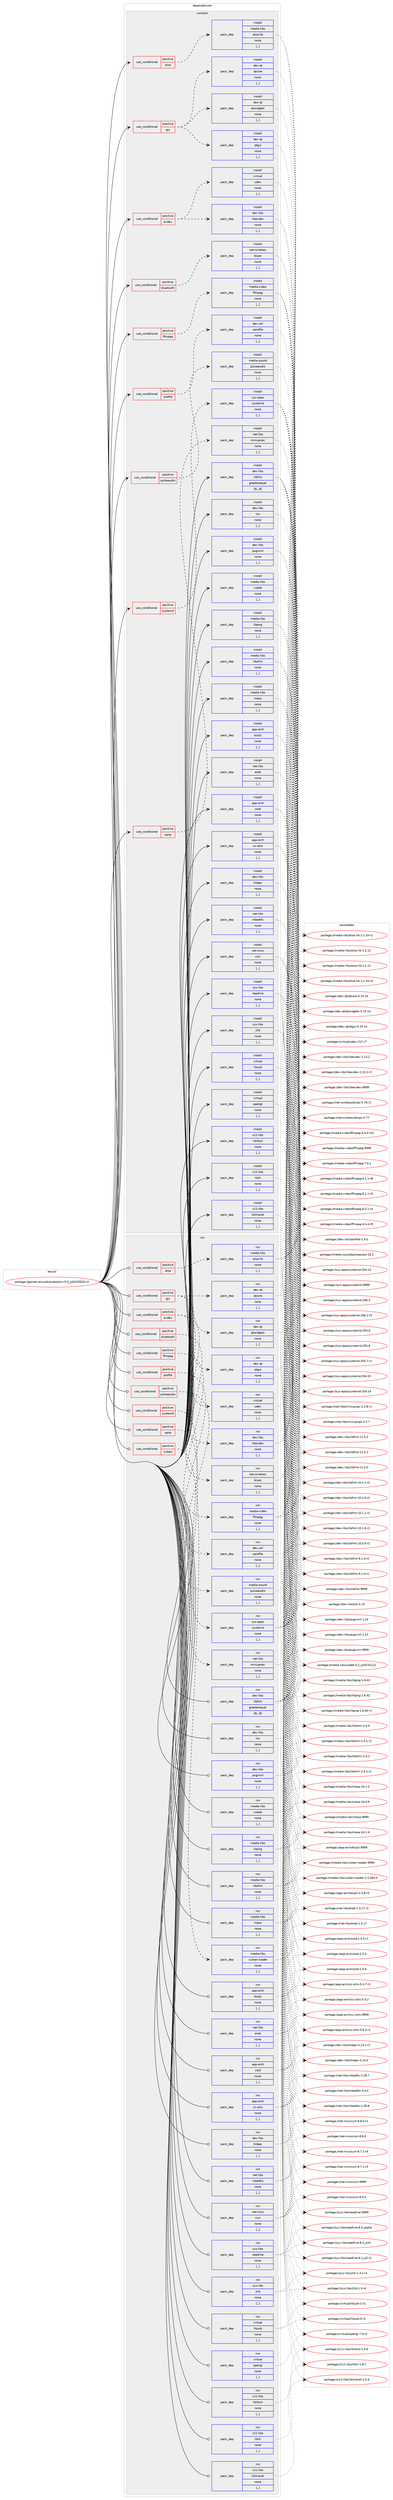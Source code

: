 digraph prolog {

# *************
# Graph options
# *************

newrank=true;
concentrate=true;
compound=true;
graph [rankdir=LR,fontname=Helvetica,fontsize=10,ranksep=1.5];#, ranksep=2.5, nodesep=0.2];
edge  [arrowhead=vee];
node  [fontname=Helvetica,fontsize=10];

# **********
# The ebuild
# **********

subgraph cluster_leftcol {
color=gray;
label=<<i>ebuild</i>>;
id [label="portage://games-emulation/dolphin-5.0_p20220520-r2", color=red, width=4, href="../games-emulation/dolphin-5.0_p20220520-r2.svg"];
}

# ****************
# The dependencies
# ****************

subgraph cluster_midcol {
color=gray;
label=<<i>dependencies</i>>;
subgraph cluster_compile {
fillcolor="#eeeeee";
style=filled;
label=<<i>compile</i>>;
subgraph cond63462 {
dependency227352 [label=<<TABLE BORDER="0" CELLBORDER="1" CELLSPACING="0" CELLPADDING="4"><TR><TD ROWSPAN="3" CELLPADDING="10">use_conditional</TD></TR><TR><TD>positive</TD></TR><TR><TD>alsa</TD></TR></TABLE>>, shape=none, color=red];
subgraph pack162394 {
dependency227353 [label=<<TABLE BORDER="0" CELLBORDER="1" CELLSPACING="0" CELLPADDING="4" WIDTH="220"><TR><TD ROWSPAN="6" CELLPADDING="30">pack_dep</TD></TR><TR><TD WIDTH="110">install</TD></TR><TR><TD>media-libs</TD></TR><TR><TD>alsa-lib</TD></TR><TR><TD>none</TD></TR><TR><TD>[,,]</TD></TR></TABLE>>, shape=none, color=blue];
}
dependency227352:e -> dependency227353:w [weight=20,style="dashed",arrowhead="vee"];
}
id:e -> dependency227352:w [weight=20,style="solid",arrowhead="vee"];
subgraph cond63463 {
dependency227354 [label=<<TABLE BORDER="0" CELLBORDER="1" CELLSPACING="0" CELLPADDING="4"><TR><TD ROWSPAN="3" CELLPADDING="10">use_conditional</TD></TR><TR><TD>positive</TD></TR><TR><TD>bluetooth</TD></TR></TABLE>>, shape=none, color=red];
subgraph pack162395 {
dependency227355 [label=<<TABLE BORDER="0" CELLBORDER="1" CELLSPACING="0" CELLPADDING="4" WIDTH="220"><TR><TD ROWSPAN="6" CELLPADDING="30">pack_dep</TD></TR><TR><TD WIDTH="110">install</TD></TR><TR><TD>net-wireless</TD></TR><TR><TD>bluez</TD></TR><TR><TD>none</TD></TR><TR><TD>[,,]</TD></TR></TABLE>>, shape=none, color=blue];
}
dependency227354:e -> dependency227355:w [weight=20,style="dashed",arrowhead="vee"];
}
id:e -> dependency227354:w [weight=20,style="solid",arrowhead="vee"];
subgraph cond63464 {
dependency227356 [label=<<TABLE BORDER="0" CELLBORDER="1" CELLSPACING="0" CELLPADDING="4"><TR><TD ROWSPAN="3" CELLPADDING="10">use_conditional</TD></TR><TR><TD>positive</TD></TR><TR><TD>evdev</TD></TR></TABLE>>, shape=none, color=red];
subgraph pack162396 {
dependency227357 [label=<<TABLE BORDER="0" CELLBORDER="1" CELLSPACING="0" CELLPADDING="4" WIDTH="220"><TR><TD ROWSPAN="6" CELLPADDING="30">pack_dep</TD></TR><TR><TD WIDTH="110">install</TD></TR><TR><TD>dev-libs</TD></TR><TR><TD>libevdev</TD></TR><TR><TD>none</TD></TR><TR><TD>[,,]</TD></TR></TABLE>>, shape=none, color=blue];
}
dependency227356:e -> dependency227357:w [weight=20,style="dashed",arrowhead="vee"];
subgraph pack162397 {
dependency227358 [label=<<TABLE BORDER="0" CELLBORDER="1" CELLSPACING="0" CELLPADDING="4" WIDTH="220"><TR><TD ROWSPAN="6" CELLPADDING="30">pack_dep</TD></TR><TR><TD WIDTH="110">install</TD></TR><TR><TD>virtual</TD></TR><TR><TD>udev</TD></TR><TR><TD>none</TD></TR><TR><TD>[,,]</TD></TR></TABLE>>, shape=none, color=blue];
}
dependency227356:e -> dependency227358:w [weight=20,style="dashed",arrowhead="vee"];
}
id:e -> dependency227356:w [weight=20,style="solid",arrowhead="vee"];
subgraph cond63465 {
dependency227359 [label=<<TABLE BORDER="0" CELLBORDER="1" CELLSPACING="0" CELLPADDING="4"><TR><TD ROWSPAN="3" CELLPADDING="10">use_conditional</TD></TR><TR><TD>positive</TD></TR><TR><TD>ffmpeg</TD></TR></TABLE>>, shape=none, color=red];
subgraph pack162398 {
dependency227360 [label=<<TABLE BORDER="0" CELLBORDER="1" CELLSPACING="0" CELLPADDING="4" WIDTH="220"><TR><TD ROWSPAN="6" CELLPADDING="30">pack_dep</TD></TR><TR><TD WIDTH="110">install</TD></TR><TR><TD>media-video</TD></TR><TR><TD>ffmpeg</TD></TR><TR><TD>none</TD></TR><TR><TD>[,,]</TD></TR></TABLE>>, shape=none, color=blue];
}
dependency227359:e -> dependency227360:w [weight=20,style="dashed",arrowhead="vee"];
}
id:e -> dependency227359:w [weight=20,style="solid",arrowhead="vee"];
subgraph cond63466 {
dependency227361 [label=<<TABLE BORDER="0" CELLBORDER="1" CELLSPACING="0" CELLPADDING="4"><TR><TD ROWSPAN="3" CELLPADDING="10">use_conditional</TD></TR><TR><TD>positive</TD></TR><TR><TD>gui</TD></TR></TABLE>>, shape=none, color=red];
subgraph pack162399 {
dependency227362 [label=<<TABLE BORDER="0" CELLBORDER="1" CELLSPACING="0" CELLPADDING="4" WIDTH="220"><TR><TD ROWSPAN="6" CELLPADDING="30">pack_dep</TD></TR><TR><TD WIDTH="110">install</TD></TR><TR><TD>dev-qt</TD></TR><TR><TD>qtcore</TD></TR><TR><TD>none</TD></TR><TR><TD>[,,]</TD></TR></TABLE>>, shape=none, color=blue];
}
dependency227361:e -> dependency227362:w [weight=20,style="dashed",arrowhead="vee"];
subgraph pack162400 {
dependency227363 [label=<<TABLE BORDER="0" CELLBORDER="1" CELLSPACING="0" CELLPADDING="4" WIDTH="220"><TR><TD ROWSPAN="6" CELLPADDING="30">pack_dep</TD></TR><TR><TD WIDTH="110">install</TD></TR><TR><TD>dev-qt</TD></TR><TR><TD>qtgui</TD></TR><TR><TD>none</TD></TR><TR><TD>[,,]</TD></TR></TABLE>>, shape=none, color=blue];
}
dependency227361:e -> dependency227363:w [weight=20,style="dashed",arrowhead="vee"];
subgraph pack162401 {
dependency227364 [label=<<TABLE BORDER="0" CELLBORDER="1" CELLSPACING="0" CELLPADDING="4" WIDTH="220"><TR><TD ROWSPAN="6" CELLPADDING="30">pack_dep</TD></TR><TR><TD WIDTH="110">install</TD></TR><TR><TD>dev-qt</TD></TR><TR><TD>qtwidgets</TD></TR><TR><TD>none</TD></TR><TR><TD>[,,]</TD></TR></TABLE>>, shape=none, color=blue];
}
dependency227361:e -> dependency227364:w [weight=20,style="dashed",arrowhead="vee"];
}
id:e -> dependency227361:w [weight=20,style="solid",arrowhead="vee"];
subgraph cond63467 {
dependency227365 [label=<<TABLE BORDER="0" CELLBORDER="1" CELLSPACING="0" CELLPADDING="4"><TR><TD ROWSPAN="3" CELLPADDING="10">use_conditional</TD></TR><TR><TD>positive</TD></TR><TR><TD>profile</TD></TR></TABLE>>, shape=none, color=red];
subgraph pack162402 {
dependency227366 [label=<<TABLE BORDER="0" CELLBORDER="1" CELLSPACING="0" CELLPADDING="4" WIDTH="220"><TR><TD ROWSPAN="6" CELLPADDING="30">pack_dep</TD></TR><TR><TD WIDTH="110">install</TD></TR><TR><TD>dev-util</TD></TR><TR><TD>oprofile</TD></TR><TR><TD>none</TD></TR><TR><TD>[,,]</TD></TR></TABLE>>, shape=none, color=blue];
}
dependency227365:e -> dependency227366:w [weight=20,style="dashed",arrowhead="vee"];
}
id:e -> dependency227365:w [weight=20,style="solid",arrowhead="vee"];
subgraph cond63468 {
dependency227367 [label=<<TABLE BORDER="0" CELLBORDER="1" CELLSPACING="0" CELLPADDING="4"><TR><TD ROWSPAN="3" CELLPADDING="10">use_conditional</TD></TR><TR><TD>positive</TD></TR><TR><TD>pulseaudio</TD></TR></TABLE>>, shape=none, color=red];
subgraph pack162403 {
dependency227368 [label=<<TABLE BORDER="0" CELLBORDER="1" CELLSPACING="0" CELLPADDING="4" WIDTH="220"><TR><TD ROWSPAN="6" CELLPADDING="30">pack_dep</TD></TR><TR><TD WIDTH="110">install</TD></TR><TR><TD>media-sound</TD></TR><TR><TD>pulseaudio</TD></TR><TR><TD>none</TD></TR><TR><TD>[,,]</TD></TR></TABLE>>, shape=none, color=blue];
}
dependency227367:e -> dependency227368:w [weight=20,style="dashed",arrowhead="vee"];
}
id:e -> dependency227367:w [weight=20,style="solid",arrowhead="vee"];
subgraph cond63469 {
dependency227369 [label=<<TABLE BORDER="0" CELLBORDER="1" CELLSPACING="0" CELLPADDING="4"><TR><TD ROWSPAN="3" CELLPADDING="10">use_conditional</TD></TR><TR><TD>positive</TD></TR><TR><TD>systemd</TD></TR></TABLE>>, shape=none, color=red];
subgraph pack162404 {
dependency227370 [label=<<TABLE BORDER="0" CELLBORDER="1" CELLSPACING="0" CELLPADDING="4" WIDTH="220"><TR><TD ROWSPAN="6" CELLPADDING="30">pack_dep</TD></TR><TR><TD WIDTH="110">install</TD></TR><TR><TD>sys-apps</TD></TR><TR><TD>systemd</TD></TR><TR><TD>none</TD></TR><TR><TD>[,,]</TD></TR></TABLE>>, shape=none, color=blue];
}
dependency227369:e -> dependency227370:w [weight=20,style="dashed",arrowhead="vee"];
}
id:e -> dependency227369:w [weight=20,style="solid",arrowhead="vee"];
subgraph cond63470 {
dependency227371 [label=<<TABLE BORDER="0" CELLBORDER="1" CELLSPACING="0" CELLPADDING="4"><TR><TD ROWSPAN="3" CELLPADDING="10">use_conditional</TD></TR><TR><TD>positive</TD></TR><TR><TD>upnp</TD></TR></TABLE>>, shape=none, color=red];
subgraph pack162405 {
dependency227372 [label=<<TABLE BORDER="0" CELLBORDER="1" CELLSPACING="0" CELLPADDING="4" WIDTH="220"><TR><TD ROWSPAN="6" CELLPADDING="30">pack_dep</TD></TR><TR><TD WIDTH="110">install</TD></TR><TR><TD>net-libs</TD></TR><TR><TD>miniupnpc</TD></TR><TR><TD>none</TD></TR><TR><TD>[,,]</TD></TR></TABLE>>, shape=none, color=blue];
}
dependency227371:e -> dependency227372:w [weight=20,style="dashed",arrowhead="vee"];
}
id:e -> dependency227371:w [weight=20,style="solid",arrowhead="vee"];
subgraph pack162406 {
dependency227373 [label=<<TABLE BORDER="0" CELLBORDER="1" CELLSPACING="0" CELLPADDING="4" WIDTH="220"><TR><TD ROWSPAN="6" CELLPADDING="30">pack_dep</TD></TR><TR><TD WIDTH="110">install</TD></TR><TR><TD>app-arch</TD></TR><TR><TD>bzip2</TD></TR><TR><TD>none</TD></TR><TR><TD>[,,]</TD></TR></TABLE>>, shape=none, color=blue];
}
id:e -> dependency227373:w [weight=20,style="solid",arrowhead="vee"];
subgraph pack162407 {
dependency227374 [label=<<TABLE BORDER="0" CELLBORDER="1" CELLSPACING="0" CELLPADDING="4" WIDTH="220"><TR><TD ROWSPAN="6" CELLPADDING="30">pack_dep</TD></TR><TR><TD WIDTH="110">install</TD></TR><TR><TD>app-arch</TD></TR><TR><TD>xz-utils</TD></TR><TR><TD>none</TD></TR><TR><TD>[,,]</TD></TR></TABLE>>, shape=none, color=blue];
}
id:e -> dependency227374:w [weight=20,style="solid",arrowhead="vee"];
subgraph pack162408 {
dependency227375 [label=<<TABLE BORDER="0" CELLBORDER="1" CELLSPACING="0" CELLPADDING="4" WIDTH="220"><TR><TD ROWSPAN="6" CELLPADDING="30">pack_dep</TD></TR><TR><TD WIDTH="110">install</TD></TR><TR><TD>app-arch</TD></TR><TR><TD>zstd</TD></TR><TR><TD>none</TD></TR><TR><TD>[,,]</TD></TR></TABLE>>, shape=none, color=blue];
}
id:e -> dependency227375:w [weight=20,style="solid",arrowhead="vee"];
subgraph pack162409 {
dependency227376 [label=<<TABLE BORDER="0" CELLBORDER="1" CELLSPACING="0" CELLPADDING="4" WIDTH="220"><TR><TD ROWSPAN="6" CELLPADDING="30">pack_dep</TD></TR><TR><TD WIDTH="110">install</TD></TR><TR><TD>dev-libs</TD></TR><TR><TD>hidapi</TD></TR><TR><TD>none</TD></TR><TR><TD>[,,]</TD></TR></TABLE>>, shape=none, color=blue];
}
id:e -> dependency227376:w [weight=20,style="solid",arrowhead="vee"];
subgraph pack162410 {
dependency227377 [label=<<TABLE BORDER="0" CELLBORDER="1" CELLSPACING="0" CELLPADDING="4" WIDTH="220"><TR><TD ROWSPAN="6" CELLPADDING="30">pack_dep</TD></TR><TR><TD WIDTH="110">install</TD></TR><TR><TD>dev-libs</TD></TR><TR><TD>libfmt</TD></TR><TR><TD>greaterequal</TD></TR><TR><TD>[8,,,8]</TD></TR></TABLE>>, shape=none, color=blue];
}
id:e -> dependency227377:w [weight=20,style="solid",arrowhead="vee"];
subgraph pack162411 {
dependency227378 [label=<<TABLE BORDER="0" CELLBORDER="1" CELLSPACING="0" CELLPADDING="4" WIDTH="220"><TR><TD ROWSPAN="6" CELLPADDING="30">pack_dep</TD></TR><TR><TD WIDTH="110">install</TD></TR><TR><TD>dev-libs</TD></TR><TR><TD>lzo</TD></TR><TR><TD>none</TD></TR><TR><TD>[,,]</TD></TR></TABLE>>, shape=none, color=blue];
}
id:e -> dependency227378:w [weight=20,style="solid",arrowhead="vee"];
subgraph pack162412 {
dependency227379 [label=<<TABLE BORDER="0" CELLBORDER="1" CELLSPACING="0" CELLPADDING="4" WIDTH="220"><TR><TD ROWSPAN="6" CELLPADDING="30">pack_dep</TD></TR><TR><TD WIDTH="110">install</TD></TR><TR><TD>dev-libs</TD></TR><TR><TD>pugixml</TD></TR><TR><TD>none</TD></TR><TR><TD>[,,]</TD></TR></TABLE>>, shape=none, color=blue];
}
id:e -> dependency227379:w [weight=20,style="solid",arrowhead="vee"];
subgraph pack162413 {
dependency227380 [label=<<TABLE BORDER="0" CELLBORDER="1" CELLSPACING="0" CELLPADDING="4" WIDTH="220"><TR><TD ROWSPAN="6" CELLPADDING="30">pack_dep</TD></TR><TR><TD WIDTH="110">install</TD></TR><TR><TD>media-libs</TD></TR><TR><TD>cubeb</TD></TR><TR><TD>none</TD></TR><TR><TD>[,,]</TD></TR></TABLE>>, shape=none, color=blue];
}
id:e -> dependency227380:w [weight=20,style="solid",arrowhead="vee"];
subgraph pack162414 {
dependency227381 [label=<<TABLE BORDER="0" CELLBORDER="1" CELLSPACING="0" CELLPADDING="4" WIDTH="220"><TR><TD ROWSPAN="6" CELLPADDING="30">pack_dep</TD></TR><TR><TD WIDTH="110">install</TD></TR><TR><TD>media-libs</TD></TR><TR><TD>libpng</TD></TR><TR><TD>none</TD></TR><TR><TD>[,,]</TD></TR></TABLE>>, shape=none, color=blue];
}
id:e -> dependency227381:w [weight=20,style="solid",arrowhead="vee"];
subgraph pack162415 {
dependency227382 [label=<<TABLE BORDER="0" CELLBORDER="1" CELLSPACING="0" CELLPADDING="4" WIDTH="220"><TR><TD ROWSPAN="6" CELLPADDING="30">pack_dep</TD></TR><TR><TD WIDTH="110">install</TD></TR><TR><TD>media-libs</TD></TR><TR><TD>libsfml</TD></TR><TR><TD>none</TD></TR><TR><TD>[,,]</TD></TR></TABLE>>, shape=none, color=blue];
}
id:e -> dependency227382:w [weight=20,style="solid",arrowhead="vee"];
subgraph pack162416 {
dependency227383 [label=<<TABLE BORDER="0" CELLBORDER="1" CELLSPACING="0" CELLPADDING="4" WIDTH="220"><TR><TD ROWSPAN="6" CELLPADDING="30">pack_dep</TD></TR><TR><TD WIDTH="110">install</TD></TR><TR><TD>media-libs</TD></TR><TR><TD>mesa</TD></TR><TR><TD>none</TD></TR><TR><TD>[,,]</TD></TR></TABLE>>, shape=none, color=blue];
}
id:e -> dependency227383:w [weight=20,style="solid",arrowhead="vee"];
subgraph pack162417 {
dependency227384 [label=<<TABLE BORDER="0" CELLBORDER="1" CELLSPACING="0" CELLPADDING="4" WIDTH="220"><TR><TD ROWSPAN="6" CELLPADDING="30">pack_dep</TD></TR><TR><TD WIDTH="110">install</TD></TR><TR><TD>net-libs</TD></TR><TR><TD>enet</TD></TR><TR><TD>none</TD></TR><TR><TD>[,,]</TD></TR></TABLE>>, shape=none, color=blue];
}
id:e -> dependency227384:w [weight=20,style="solid",arrowhead="vee"];
subgraph pack162418 {
dependency227385 [label=<<TABLE BORDER="0" CELLBORDER="1" CELLSPACING="0" CELLPADDING="4" WIDTH="220"><TR><TD ROWSPAN="6" CELLPADDING="30">pack_dep</TD></TR><TR><TD WIDTH="110">install</TD></TR><TR><TD>net-libs</TD></TR><TR><TD>mbedtls</TD></TR><TR><TD>none</TD></TR><TR><TD>[,,]</TD></TR></TABLE>>, shape=none, color=blue];
}
id:e -> dependency227385:w [weight=20,style="solid",arrowhead="vee"];
subgraph pack162419 {
dependency227386 [label=<<TABLE BORDER="0" CELLBORDER="1" CELLSPACING="0" CELLPADDING="4" WIDTH="220"><TR><TD ROWSPAN="6" CELLPADDING="30">pack_dep</TD></TR><TR><TD WIDTH="110">install</TD></TR><TR><TD>net-misc</TD></TR><TR><TD>curl</TD></TR><TR><TD>none</TD></TR><TR><TD>[,,]</TD></TR></TABLE>>, shape=none, color=blue];
}
id:e -> dependency227386:w [weight=20,style="solid",arrowhead="vee"];
subgraph pack162420 {
dependency227387 [label=<<TABLE BORDER="0" CELLBORDER="1" CELLSPACING="0" CELLPADDING="4" WIDTH="220"><TR><TD ROWSPAN="6" CELLPADDING="30">pack_dep</TD></TR><TR><TD WIDTH="110">install</TD></TR><TR><TD>sys-libs</TD></TR><TR><TD>readline</TD></TR><TR><TD>none</TD></TR><TR><TD>[,,]</TD></TR></TABLE>>, shape=none, color=blue];
}
id:e -> dependency227387:w [weight=20,style="solid",arrowhead="vee"];
subgraph pack162421 {
dependency227388 [label=<<TABLE BORDER="0" CELLBORDER="1" CELLSPACING="0" CELLPADDING="4" WIDTH="220"><TR><TD ROWSPAN="6" CELLPADDING="30">pack_dep</TD></TR><TR><TD WIDTH="110">install</TD></TR><TR><TD>sys-libs</TD></TR><TR><TD>zlib</TD></TR><TR><TD>none</TD></TR><TR><TD>[,,]</TD></TR></TABLE>>, shape=none, color=blue];
}
id:e -> dependency227388:w [weight=20,style="solid",arrowhead="vee"];
subgraph pack162422 {
dependency227389 [label=<<TABLE BORDER="0" CELLBORDER="1" CELLSPACING="0" CELLPADDING="4" WIDTH="220"><TR><TD ROWSPAN="6" CELLPADDING="30">pack_dep</TD></TR><TR><TD WIDTH="110">install</TD></TR><TR><TD>virtual</TD></TR><TR><TD>libusb</TD></TR><TR><TD>none</TD></TR><TR><TD>[,,]</TD></TR></TABLE>>, shape=none, color=blue];
}
id:e -> dependency227389:w [weight=20,style="solid",arrowhead="vee"];
subgraph pack162423 {
dependency227390 [label=<<TABLE BORDER="0" CELLBORDER="1" CELLSPACING="0" CELLPADDING="4" WIDTH="220"><TR><TD ROWSPAN="6" CELLPADDING="30">pack_dep</TD></TR><TR><TD WIDTH="110">install</TD></TR><TR><TD>virtual</TD></TR><TR><TD>opengl</TD></TR><TR><TD>none</TD></TR><TR><TD>[,,]</TD></TR></TABLE>>, shape=none, color=blue];
}
id:e -> dependency227390:w [weight=20,style="solid",arrowhead="vee"];
subgraph pack162424 {
dependency227391 [label=<<TABLE BORDER="0" CELLBORDER="1" CELLSPACING="0" CELLPADDING="4" WIDTH="220"><TR><TD ROWSPAN="6" CELLPADDING="30">pack_dep</TD></TR><TR><TD WIDTH="110">install</TD></TR><TR><TD>x11-libs</TD></TR><TR><TD>libXext</TD></TR><TR><TD>none</TD></TR><TR><TD>[,,]</TD></TR></TABLE>>, shape=none, color=blue];
}
id:e -> dependency227391:w [weight=20,style="solid",arrowhead="vee"];
subgraph pack162425 {
dependency227392 [label=<<TABLE BORDER="0" CELLBORDER="1" CELLSPACING="0" CELLPADDING="4" WIDTH="220"><TR><TD ROWSPAN="6" CELLPADDING="30">pack_dep</TD></TR><TR><TD WIDTH="110">install</TD></TR><TR><TD>x11-libs</TD></TR><TR><TD>libXi</TD></TR><TR><TD>none</TD></TR><TR><TD>[,,]</TD></TR></TABLE>>, shape=none, color=blue];
}
id:e -> dependency227392:w [weight=20,style="solid",arrowhead="vee"];
subgraph pack162426 {
dependency227393 [label=<<TABLE BORDER="0" CELLBORDER="1" CELLSPACING="0" CELLPADDING="4" WIDTH="220"><TR><TD ROWSPAN="6" CELLPADDING="30">pack_dep</TD></TR><TR><TD WIDTH="110">install</TD></TR><TR><TD>x11-libs</TD></TR><TR><TD>libXrandr</TD></TR><TR><TD>none</TD></TR><TR><TD>[,,]</TD></TR></TABLE>>, shape=none, color=blue];
}
id:e -> dependency227393:w [weight=20,style="solid",arrowhead="vee"];
}
subgraph cluster_compileandrun {
fillcolor="#eeeeee";
style=filled;
label=<<i>compile and run</i>>;
}
subgraph cluster_run {
fillcolor="#eeeeee";
style=filled;
label=<<i>run</i>>;
subgraph cond63471 {
dependency227394 [label=<<TABLE BORDER="0" CELLBORDER="1" CELLSPACING="0" CELLPADDING="4"><TR><TD ROWSPAN="3" CELLPADDING="10">use_conditional</TD></TR><TR><TD>positive</TD></TR><TR><TD>alsa</TD></TR></TABLE>>, shape=none, color=red];
subgraph pack162427 {
dependency227395 [label=<<TABLE BORDER="0" CELLBORDER="1" CELLSPACING="0" CELLPADDING="4" WIDTH="220"><TR><TD ROWSPAN="6" CELLPADDING="30">pack_dep</TD></TR><TR><TD WIDTH="110">run</TD></TR><TR><TD>media-libs</TD></TR><TR><TD>alsa-lib</TD></TR><TR><TD>none</TD></TR><TR><TD>[,,]</TD></TR></TABLE>>, shape=none, color=blue];
}
dependency227394:e -> dependency227395:w [weight=20,style="dashed",arrowhead="vee"];
}
id:e -> dependency227394:w [weight=20,style="solid",arrowhead="odot"];
subgraph cond63472 {
dependency227396 [label=<<TABLE BORDER="0" CELLBORDER="1" CELLSPACING="0" CELLPADDING="4"><TR><TD ROWSPAN="3" CELLPADDING="10">use_conditional</TD></TR><TR><TD>positive</TD></TR><TR><TD>bluetooth</TD></TR></TABLE>>, shape=none, color=red];
subgraph pack162428 {
dependency227397 [label=<<TABLE BORDER="0" CELLBORDER="1" CELLSPACING="0" CELLPADDING="4" WIDTH="220"><TR><TD ROWSPAN="6" CELLPADDING="30">pack_dep</TD></TR><TR><TD WIDTH="110">run</TD></TR><TR><TD>net-wireless</TD></TR><TR><TD>bluez</TD></TR><TR><TD>none</TD></TR><TR><TD>[,,]</TD></TR></TABLE>>, shape=none, color=blue];
}
dependency227396:e -> dependency227397:w [weight=20,style="dashed",arrowhead="vee"];
}
id:e -> dependency227396:w [weight=20,style="solid",arrowhead="odot"];
subgraph cond63473 {
dependency227398 [label=<<TABLE BORDER="0" CELLBORDER="1" CELLSPACING="0" CELLPADDING="4"><TR><TD ROWSPAN="3" CELLPADDING="10">use_conditional</TD></TR><TR><TD>positive</TD></TR><TR><TD>evdev</TD></TR></TABLE>>, shape=none, color=red];
subgraph pack162429 {
dependency227399 [label=<<TABLE BORDER="0" CELLBORDER="1" CELLSPACING="0" CELLPADDING="4" WIDTH="220"><TR><TD ROWSPAN="6" CELLPADDING="30">pack_dep</TD></TR><TR><TD WIDTH="110">run</TD></TR><TR><TD>dev-libs</TD></TR><TR><TD>libevdev</TD></TR><TR><TD>none</TD></TR><TR><TD>[,,]</TD></TR></TABLE>>, shape=none, color=blue];
}
dependency227398:e -> dependency227399:w [weight=20,style="dashed",arrowhead="vee"];
subgraph pack162430 {
dependency227400 [label=<<TABLE BORDER="0" CELLBORDER="1" CELLSPACING="0" CELLPADDING="4" WIDTH="220"><TR><TD ROWSPAN="6" CELLPADDING="30">pack_dep</TD></TR><TR><TD WIDTH="110">run</TD></TR><TR><TD>virtual</TD></TR><TR><TD>udev</TD></TR><TR><TD>none</TD></TR><TR><TD>[,,]</TD></TR></TABLE>>, shape=none, color=blue];
}
dependency227398:e -> dependency227400:w [weight=20,style="dashed",arrowhead="vee"];
}
id:e -> dependency227398:w [weight=20,style="solid",arrowhead="odot"];
subgraph cond63474 {
dependency227401 [label=<<TABLE BORDER="0" CELLBORDER="1" CELLSPACING="0" CELLPADDING="4"><TR><TD ROWSPAN="3" CELLPADDING="10">use_conditional</TD></TR><TR><TD>positive</TD></TR><TR><TD>ffmpeg</TD></TR></TABLE>>, shape=none, color=red];
subgraph pack162431 {
dependency227402 [label=<<TABLE BORDER="0" CELLBORDER="1" CELLSPACING="0" CELLPADDING="4" WIDTH="220"><TR><TD ROWSPAN="6" CELLPADDING="30">pack_dep</TD></TR><TR><TD WIDTH="110">run</TD></TR><TR><TD>media-video</TD></TR><TR><TD>ffmpeg</TD></TR><TR><TD>none</TD></TR><TR><TD>[,,]</TD></TR></TABLE>>, shape=none, color=blue];
}
dependency227401:e -> dependency227402:w [weight=20,style="dashed",arrowhead="vee"];
}
id:e -> dependency227401:w [weight=20,style="solid",arrowhead="odot"];
subgraph cond63475 {
dependency227403 [label=<<TABLE BORDER="0" CELLBORDER="1" CELLSPACING="0" CELLPADDING="4"><TR><TD ROWSPAN="3" CELLPADDING="10">use_conditional</TD></TR><TR><TD>positive</TD></TR><TR><TD>gui</TD></TR></TABLE>>, shape=none, color=red];
subgraph pack162432 {
dependency227404 [label=<<TABLE BORDER="0" CELLBORDER="1" CELLSPACING="0" CELLPADDING="4" WIDTH="220"><TR><TD ROWSPAN="6" CELLPADDING="30">pack_dep</TD></TR><TR><TD WIDTH="110">run</TD></TR><TR><TD>dev-qt</TD></TR><TR><TD>qtcore</TD></TR><TR><TD>none</TD></TR><TR><TD>[,,]</TD></TR></TABLE>>, shape=none, color=blue];
}
dependency227403:e -> dependency227404:w [weight=20,style="dashed",arrowhead="vee"];
subgraph pack162433 {
dependency227405 [label=<<TABLE BORDER="0" CELLBORDER="1" CELLSPACING="0" CELLPADDING="4" WIDTH="220"><TR><TD ROWSPAN="6" CELLPADDING="30">pack_dep</TD></TR><TR><TD WIDTH="110">run</TD></TR><TR><TD>dev-qt</TD></TR><TR><TD>qtgui</TD></TR><TR><TD>none</TD></TR><TR><TD>[,,]</TD></TR></TABLE>>, shape=none, color=blue];
}
dependency227403:e -> dependency227405:w [weight=20,style="dashed",arrowhead="vee"];
subgraph pack162434 {
dependency227406 [label=<<TABLE BORDER="0" CELLBORDER="1" CELLSPACING="0" CELLPADDING="4" WIDTH="220"><TR><TD ROWSPAN="6" CELLPADDING="30">pack_dep</TD></TR><TR><TD WIDTH="110">run</TD></TR><TR><TD>dev-qt</TD></TR><TR><TD>qtwidgets</TD></TR><TR><TD>none</TD></TR><TR><TD>[,,]</TD></TR></TABLE>>, shape=none, color=blue];
}
dependency227403:e -> dependency227406:w [weight=20,style="dashed",arrowhead="vee"];
}
id:e -> dependency227403:w [weight=20,style="solid",arrowhead="odot"];
subgraph cond63476 {
dependency227407 [label=<<TABLE BORDER="0" CELLBORDER="1" CELLSPACING="0" CELLPADDING="4"><TR><TD ROWSPAN="3" CELLPADDING="10">use_conditional</TD></TR><TR><TD>positive</TD></TR><TR><TD>profile</TD></TR></TABLE>>, shape=none, color=red];
subgraph pack162435 {
dependency227408 [label=<<TABLE BORDER="0" CELLBORDER="1" CELLSPACING="0" CELLPADDING="4" WIDTH="220"><TR><TD ROWSPAN="6" CELLPADDING="30">pack_dep</TD></TR><TR><TD WIDTH="110">run</TD></TR><TR><TD>dev-util</TD></TR><TR><TD>oprofile</TD></TR><TR><TD>none</TD></TR><TR><TD>[,,]</TD></TR></TABLE>>, shape=none, color=blue];
}
dependency227407:e -> dependency227408:w [weight=20,style="dashed",arrowhead="vee"];
}
id:e -> dependency227407:w [weight=20,style="solid",arrowhead="odot"];
subgraph cond63477 {
dependency227409 [label=<<TABLE BORDER="0" CELLBORDER="1" CELLSPACING="0" CELLPADDING="4"><TR><TD ROWSPAN="3" CELLPADDING="10">use_conditional</TD></TR><TR><TD>positive</TD></TR><TR><TD>pulseaudio</TD></TR></TABLE>>, shape=none, color=red];
subgraph pack162436 {
dependency227410 [label=<<TABLE BORDER="0" CELLBORDER="1" CELLSPACING="0" CELLPADDING="4" WIDTH="220"><TR><TD ROWSPAN="6" CELLPADDING="30">pack_dep</TD></TR><TR><TD WIDTH="110">run</TD></TR><TR><TD>media-sound</TD></TR><TR><TD>pulseaudio</TD></TR><TR><TD>none</TD></TR><TR><TD>[,,]</TD></TR></TABLE>>, shape=none, color=blue];
}
dependency227409:e -> dependency227410:w [weight=20,style="dashed",arrowhead="vee"];
}
id:e -> dependency227409:w [weight=20,style="solid",arrowhead="odot"];
subgraph cond63478 {
dependency227411 [label=<<TABLE BORDER="0" CELLBORDER="1" CELLSPACING="0" CELLPADDING="4"><TR><TD ROWSPAN="3" CELLPADDING="10">use_conditional</TD></TR><TR><TD>positive</TD></TR><TR><TD>systemd</TD></TR></TABLE>>, shape=none, color=red];
subgraph pack162437 {
dependency227412 [label=<<TABLE BORDER="0" CELLBORDER="1" CELLSPACING="0" CELLPADDING="4" WIDTH="220"><TR><TD ROWSPAN="6" CELLPADDING="30">pack_dep</TD></TR><TR><TD WIDTH="110">run</TD></TR><TR><TD>sys-apps</TD></TR><TR><TD>systemd</TD></TR><TR><TD>none</TD></TR><TR><TD>[,,]</TD></TR></TABLE>>, shape=none, color=blue];
}
dependency227411:e -> dependency227412:w [weight=20,style="dashed",arrowhead="vee"];
}
id:e -> dependency227411:w [weight=20,style="solid",arrowhead="odot"];
subgraph cond63479 {
dependency227413 [label=<<TABLE BORDER="0" CELLBORDER="1" CELLSPACING="0" CELLPADDING="4"><TR><TD ROWSPAN="3" CELLPADDING="10">use_conditional</TD></TR><TR><TD>positive</TD></TR><TR><TD>upnp</TD></TR></TABLE>>, shape=none, color=red];
subgraph pack162438 {
dependency227414 [label=<<TABLE BORDER="0" CELLBORDER="1" CELLSPACING="0" CELLPADDING="4" WIDTH="220"><TR><TD ROWSPAN="6" CELLPADDING="30">pack_dep</TD></TR><TR><TD WIDTH="110">run</TD></TR><TR><TD>net-libs</TD></TR><TR><TD>miniupnpc</TD></TR><TR><TD>none</TD></TR><TR><TD>[,,]</TD></TR></TABLE>>, shape=none, color=blue];
}
dependency227413:e -> dependency227414:w [weight=20,style="dashed",arrowhead="vee"];
}
id:e -> dependency227413:w [weight=20,style="solid",arrowhead="odot"];
subgraph cond63480 {
dependency227415 [label=<<TABLE BORDER="0" CELLBORDER="1" CELLSPACING="0" CELLPADDING="4"><TR><TD ROWSPAN="3" CELLPADDING="10">use_conditional</TD></TR><TR><TD>positive</TD></TR><TR><TD>vulkan</TD></TR></TABLE>>, shape=none, color=red];
subgraph pack162439 {
dependency227416 [label=<<TABLE BORDER="0" CELLBORDER="1" CELLSPACING="0" CELLPADDING="4" WIDTH="220"><TR><TD ROWSPAN="6" CELLPADDING="30">pack_dep</TD></TR><TR><TD WIDTH="110">run</TD></TR><TR><TD>media-libs</TD></TR><TR><TD>vulkan-loader</TD></TR><TR><TD>none</TD></TR><TR><TD>[,,]</TD></TR></TABLE>>, shape=none, color=blue];
}
dependency227415:e -> dependency227416:w [weight=20,style="dashed",arrowhead="vee"];
}
id:e -> dependency227415:w [weight=20,style="solid",arrowhead="odot"];
subgraph pack162440 {
dependency227417 [label=<<TABLE BORDER="0" CELLBORDER="1" CELLSPACING="0" CELLPADDING="4" WIDTH="220"><TR><TD ROWSPAN="6" CELLPADDING="30">pack_dep</TD></TR><TR><TD WIDTH="110">run</TD></TR><TR><TD>app-arch</TD></TR><TR><TD>bzip2</TD></TR><TR><TD>none</TD></TR><TR><TD>[,,]</TD></TR></TABLE>>, shape=none, color=blue];
}
id:e -> dependency227417:w [weight=20,style="solid",arrowhead="odot"];
subgraph pack162441 {
dependency227418 [label=<<TABLE BORDER="0" CELLBORDER="1" CELLSPACING="0" CELLPADDING="4" WIDTH="220"><TR><TD ROWSPAN="6" CELLPADDING="30">pack_dep</TD></TR><TR><TD WIDTH="110">run</TD></TR><TR><TD>app-arch</TD></TR><TR><TD>xz-utils</TD></TR><TR><TD>none</TD></TR><TR><TD>[,,]</TD></TR></TABLE>>, shape=none, color=blue];
}
id:e -> dependency227418:w [weight=20,style="solid",arrowhead="odot"];
subgraph pack162442 {
dependency227419 [label=<<TABLE BORDER="0" CELLBORDER="1" CELLSPACING="0" CELLPADDING="4" WIDTH="220"><TR><TD ROWSPAN="6" CELLPADDING="30">pack_dep</TD></TR><TR><TD WIDTH="110">run</TD></TR><TR><TD>app-arch</TD></TR><TR><TD>zstd</TD></TR><TR><TD>none</TD></TR><TR><TD>[,,]</TD></TR></TABLE>>, shape=none, color=blue];
}
id:e -> dependency227419:w [weight=20,style="solid",arrowhead="odot"];
subgraph pack162443 {
dependency227420 [label=<<TABLE BORDER="0" CELLBORDER="1" CELLSPACING="0" CELLPADDING="4" WIDTH="220"><TR><TD ROWSPAN="6" CELLPADDING="30">pack_dep</TD></TR><TR><TD WIDTH="110">run</TD></TR><TR><TD>dev-libs</TD></TR><TR><TD>hidapi</TD></TR><TR><TD>none</TD></TR><TR><TD>[,,]</TD></TR></TABLE>>, shape=none, color=blue];
}
id:e -> dependency227420:w [weight=20,style="solid",arrowhead="odot"];
subgraph pack162444 {
dependency227421 [label=<<TABLE BORDER="0" CELLBORDER="1" CELLSPACING="0" CELLPADDING="4" WIDTH="220"><TR><TD ROWSPAN="6" CELLPADDING="30">pack_dep</TD></TR><TR><TD WIDTH="110">run</TD></TR><TR><TD>dev-libs</TD></TR><TR><TD>libfmt</TD></TR><TR><TD>greaterequal</TD></TR><TR><TD>[8,,,8]</TD></TR></TABLE>>, shape=none, color=blue];
}
id:e -> dependency227421:w [weight=20,style="solid",arrowhead="odot"];
subgraph pack162445 {
dependency227422 [label=<<TABLE BORDER="0" CELLBORDER="1" CELLSPACING="0" CELLPADDING="4" WIDTH="220"><TR><TD ROWSPAN="6" CELLPADDING="30">pack_dep</TD></TR><TR><TD WIDTH="110">run</TD></TR><TR><TD>dev-libs</TD></TR><TR><TD>lzo</TD></TR><TR><TD>none</TD></TR><TR><TD>[,,]</TD></TR></TABLE>>, shape=none, color=blue];
}
id:e -> dependency227422:w [weight=20,style="solid",arrowhead="odot"];
subgraph pack162446 {
dependency227423 [label=<<TABLE BORDER="0" CELLBORDER="1" CELLSPACING="0" CELLPADDING="4" WIDTH="220"><TR><TD ROWSPAN="6" CELLPADDING="30">pack_dep</TD></TR><TR><TD WIDTH="110">run</TD></TR><TR><TD>dev-libs</TD></TR><TR><TD>pugixml</TD></TR><TR><TD>none</TD></TR><TR><TD>[,,]</TD></TR></TABLE>>, shape=none, color=blue];
}
id:e -> dependency227423:w [weight=20,style="solid",arrowhead="odot"];
subgraph pack162447 {
dependency227424 [label=<<TABLE BORDER="0" CELLBORDER="1" CELLSPACING="0" CELLPADDING="4" WIDTH="220"><TR><TD ROWSPAN="6" CELLPADDING="30">pack_dep</TD></TR><TR><TD WIDTH="110">run</TD></TR><TR><TD>media-libs</TD></TR><TR><TD>cubeb</TD></TR><TR><TD>none</TD></TR><TR><TD>[,,]</TD></TR></TABLE>>, shape=none, color=blue];
}
id:e -> dependency227424:w [weight=20,style="solid",arrowhead="odot"];
subgraph pack162448 {
dependency227425 [label=<<TABLE BORDER="0" CELLBORDER="1" CELLSPACING="0" CELLPADDING="4" WIDTH="220"><TR><TD ROWSPAN="6" CELLPADDING="30">pack_dep</TD></TR><TR><TD WIDTH="110">run</TD></TR><TR><TD>media-libs</TD></TR><TR><TD>libpng</TD></TR><TR><TD>none</TD></TR><TR><TD>[,,]</TD></TR></TABLE>>, shape=none, color=blue];
}
id:e -> dependency227425:w [weight=20,style="solid",arrowhead="odot"];
subgraph pack162449 {
dependency227426 [label=<<TABLE BORDER="0" CELLBORDER="1" CELLSPACING="0" CELLPADDING="4" WIDTH="220"><TR><TD ROWSPAN="6" CELLPADDING="30">pack_dep</TD></TR><TR><TD WIDTH="110">run</TD></TR><TR><TD>media-libs</TD></TR><TR><TD>libsfml</TD></TR><TR><TD>none</TD></TR><TR><TD>[,,]</TD></TR></TABLE>>, shape=none, color=blue];
}
id:e -> dependency227426:w [weight=20,style="solid",arrowhead="odot"];
subgraph pack162450 {
dependency227427 [label=<<TABLE BORDER="0" CELLBORDER="1" CELLSPACING="0" CELLPADDING="4" WIDTH="220"><TR><TD ROWSPAN="6" CELLPADDING="30">pack_dep</TD></TR><TR><TD WIDTH="110">run</TD></TR><TR><TD>media-libs</TD></TR><TR><TD>mesa</TD></TR><TR><TD>none</TD></TR><TR><TD>[,,]</TD></TR></TABLE>>, shape=none, color=blue];
}
id:e -> dependency227427:w [weight=20,style="solid",arrowhead="odot"];
subgraph pack162451 {
dependency227428 [label=<<TABLE BORDER="0" CELLBORDER="1" CELLSPACING="0" CELLPADDING="4" WIDTH="220"><TR><TD ROWSPAN="6" CELLPADDING="30">pack_dep</TD></TR><TR><TD WIDTH="110">run</TD></TR><TR><TD>net-libs</TD></TR><TR><TD>enet</TD></TR><TR><TD>none</TD></TR><TR><TD>[,,]</TD></TR></TABLE>>, shape=none, color=blue];
}
id:e -> dependency227428:w [weight=20,style="solid",arrowhead="odot"];
subgraph pack162452 {
dependency227429 [label=<<TABLE BORDER="0" CELLBORDER="1" CELLSPACING="0" CELLPADDING="4" WIDTH="220"><TR><TD ROWSPAN="6" CELLPADDING="30">pack_dep</TD></TR><TR><TD WIDTH="110">run</TD></TR><TR><TD>net-libs</TD></TR><TR><TD>mbedtls</TD></TR><TR><TD>none</TD></TR><TR><TD>[,,]</TD></TR></TABLE>>, shape=none, color=blue];
}
id:e -> dependency227429:w [weight=20,style="solid",arrowhead="odot"];
subgraph pack162453 {
dependency227430 [label=<<TABLE BORDER="0" CELLBORDER="1" CELLSPACING="0" CELLPADDING="4" WIDTH="220"><TR><TD ROWSPAN="6" CELLPADDING="30">pack_dep</TD></TR><TR><TD WIDTH="110">run</TD></TR><TR><TD>net-misc</TD></TR><TR><TD>curl</TD></TR><TR><TD>none</TD></TR><TR><TD>[,,]</TD></TR></TABLE>>, shape=none, color=blue];
}
id:e -> dependency227430:w [weight=20,style="solid",arrowhead="odot"];
subgraph pack162454 {
dependency227431 [label=<<TABLE BORDER="0" CELLBORDER="1" CELLSPACING="0" CELLPADDING="4" WIDTH="220"><TR><TD ROWSPAN="6" CELLPADDING="30">pack_dep</TD></TR><TR><TD WIDTH="110">run</TD></TR><TR><TD>sys-libs</TD></TR><TR><TD>readline</TD></TR><TR><TD>none</TD></TR><TR><TD>[,,]</TD></TR></TABLE>>, shape=none, color=blue];
}
id:e -> dependency227431:w [weight=20,style="solid",arrowhead="odot"];
subgraph pack162455 {
dependency227432 [label=<<TABLE BORDER="0" CELLBORDER="1" CELLSPACING="0" CELLPADDING="4" WIDTH="220"><TR><TD ROWSPAN="6" CELLPADDING="30">pack_dep</TD></TR><TR><TD WIDTH="110">run</TD></TR><TR><TD>sys-libs</TD></TR><TR><TD>zlib</TD></TR><TR><TD>none</TD></TR><TR><TD>[,,]</TD></TR></TABLE>>, shape=none, color=blue];
}
id:e -> dependency227432:w [weight=20,style="solid",arrowhead="odot"];
subgraph pack162456 {
dependency227433 [label=<<TABLE BORDER="0" CELLBORDER="1" CELLSPACING="0" CELLPADDING="4" WIDTH="220"><TR><TD ROWSPAN="6" CELLPADDING="30">pack_dep</TD></TR><TR><TD WIDTH="110">run</TD></TR><TR><TD>virtual</TD></TR><TR><TD>libusb</TD></TR><TR><TD>none</TD></TR><TR><TD>[,,]</TD></TR></TABLE>>, shape=none, color=blue];
}
id:e -> dependency227433:w [weight=20,style="solid",arrowhead="odot"];
subgraph pack162457 {
dependency227434 [label=<<TABLE BORDER="0" CELLBORDER="1" CELLSPACING="0" CELLPADDING="4" WIDTH="220"><TR><TD ROWSPAN="6" CELLPADDING="30">pack_dep</TD></TR><TR><TD WIDTH="110">run</TD></TR><TR><TD>virtual</TD></TR><TR><TD>opengl</TD></TR><TR><TD>none</TD></TR><TR><TD>[,,]</TD></TR></TABLE>>, shape=none, color=blue];
}
id:e -> dependency227434:w [weight=20,style="solid",arrowhead="odot"];
subgraph pack162458 {
dependency227435 [label=<<TABLE BORDER="0" CELLBORDER="1" CELLSPACING="0" CELLPADDING="4" WIDTH="220"><TR><TD ROWSPAN="6" CELLPADDING="30">pack_dep</TD></TR><TR><TD WIDTH="110">run</TD></TR><TR><TD>x11-libs</TD></TR><TR><TD>libXext</TD></TR><TR><TD>none</TD></TR><TR><TD>[,,]</TD></TR></TABLE>>, shape=none, color=blue];
}
id:e -> dependency227435:w [weight=20,style="solid",arrowhead="odot"];
subgraph pack162459 {
dependency227436 [label=<<TABLE BORDER="0" CELLBORDER="1" CELLSPACING="0" CELLPADDING="4" WIDTH="220"><TR><TD ROWSPAN="6" CELLPADDING="30">pack_dep</TD></TR><TR><TD WIDTH="110">run</TD></TR><TR><TD>x11-libs</TD></TR><TR><TD>libXi</TD></TR><TR><TD>none</TD></TR><TR><TD>[,,]</TD></TR></TABLE>>, shape=none, color=blue];
}
id:e -> dependency227436:w [weight=20,style="solid",arrowhead="odot"];
subgraph pack162460 {
dependency227437 [label=<<TABLE BORDER="0" CELLBORDER="1" CELLSPACING="0" CELLPADDING="4" WIDTH="220"><TR><TD ROWSPAN="6" CELLPADDING="30">pack_dep</TD></TR><TR><TD WIDTH="110">run</TD></TR><TR><TD>x11-libs</TD></TR><TR><TD>libXrandr</TD></TR><TR><TD>none</TD></TR><TR><TD>[,,]</TD></TR></TABLE>>, shape=none, color=blue];
}
id:e -> dependency227437:w [weight=20,style="solid",arrowhead="odot"];
}
}

# **************
# The candidates
# **************

subgraph cluster_choices {
rank=same;
color=gray;
label=<<i>candidates</i>>;

subgraph choice162394 {
color=black;
nodesep=1;
choice109101100105974510810598115479710811597451081059845494650464950 [label="portage://media-libs/alsa-lib-1.2.12", color=red, width=4,href="../media-libs/alsa-lib-1.2.12.svg"];
choice109101100105974510810598115479710811597451081059845494650464949 [label="portage://media-libs/alsa-lib-1.2.11", color=red, width=4,href="../media-libs/alsa-lib-1.2.11.svg"];
choice1091011001059745108105981154797108115974510810598454946504649484511451 [label="portage://media-libs/alsa-lib-1.2.10-r3", color=red, width=4,href="../media-libs/alsa-lib-1.2.10-r3.svg"];
choice1091011001059745108105981154797108115974510810598454946504649484511450 [label="portage://media-libs/alsa-lib-1.2.10-r2", color=red, width=4,href="../media-libs/alsa-lib-1.2.10-r2.svg"];
dependency227353:e -> choice109101100105974510810598115479710811597451081059845494650464950:w [style=dotted,weight="100"];
dependency227353:e -> choice109101100105974510810598115479710811597451081059845494650464949:w [style=dotted,weight="100"];
dependency227353:e -> choice1091011001059745108105981154797108115974510810598454946504649484511451:w [style=dotted,weight="100"];
dependency227353:e -> choice1091011001059745108105981154797108115974510810598454946504649484511450:w [style=dotted,weight="100"];
}
subgraph choice162395 {
color=black;
nodesep=1;
choice1101011164511910511410110810111511547981081171011224553465555 [label="portage://net-wireless/bluez-5.77", color=red, width=4,href="../net-wireless/bluez-5.77.svg"];
choice11010111645119105114101108101115115479810811710112245534655544511449 [label="portage://net-wireless/bluez-5.76-r1", color=red, width=4,href="../net-wireless/bluez-5.76-r1.svg"];
dependency227355:e -> choice1101011164511910511410110810111511547981081171011224553465555:w [style=dotted,weight="100"];
dependency227355:e -> choice11010111645119105114101108101115115479810811710112245534655544511449:w [style=dotted,weight="100"];
}
subgraph choice162396 {
color=black;
nodesep=1;
choice100101118451081059811547108105981011181001011184557575757 [label="portage://dev-libs/libevdev-9999", color=red, width=4,href="../dev-libs/libevdev-9999.svg"];
choice1001011184510810598115471081059810111810010111845494649514650 [label="portage://dev-libs/libevdev-1.13.2", color=red, width=4,href="../dev-libs/libevdev-1.13.2.svg"];
choice10010111845108105981154710810598101118100101118454946495146494511449 [label="portage://dev-libs/libevdev-1.13.1-r1", color=red, width=4,href="../dev-libs/libevdev-1.13.1-r1.svg"];
dependency227357:e -> choice100101118451081059811547108105981011181001011184557575757:w [style=dotted,weight="100"];
dependency227357:e -> choice1001011184510810598115471081059810111810010111845494649514650:w [style=dotted,weight="100"];
dependency227357:e -> choice10010111845108105981154710810598101118100101118454946495146494511449:w [style=dotted,weight="100"];
}
subgraph choice162397 {
color=black;
nodesep=1;
choice1181051141161179710847117100101118455049554511455 [label="portage://virtual/udev-217-r7", color=red, width=4,href="../virtual/udev-217-r7.svg"];
dependency227358:e -> choice1181051141161179710847117100101118455049554511455:w [style=dotted,weight="100"];
}
subgraph choice162398 {
color=black;
nodesep=1;
choice1091011001059745118105100101111471021021091121011034557575757 [label="portage://media-video/ffmpeg-9999", color=red, width=4,href="../media-video/ffmpeg-9999.svg"];
choice109101100105974511810510010111147102102109112101103455546484649 [label="portage://media-video/ffmpeg-7.0.1", color=red, width=4,href="../media-video/ffmpeg-7.0.1.svg"];
choice1091011001059745118105100101111471021021091121011034554464946494511456 [label="portage://media-video/ffmpeg-6.1.1-r8", color=red, width=4,href="../media-video/ffmpeg-6.1.1-r8.svg"];
choice1091011001059745118105100101111471021021091121011034554464946494511453 [label="portage://media-video/ffmpeg-6.1.1-r5", color=red, width=4,href="../media-video/ffmpeg-6.1.1-r5.svg"];
choice1091011001059745118105100101111471021021091121011034554464846494511452 [label="portage://media-video/ffmpeg-6.0.1-r4", color=red, width=4,href="../media-video/ffmpeg-6.0.1-r4.svg"];
choice1091011001059745118105100101111471021021091121011034552465246524511457 [label="portage://media-video/ffmpeg-4.4.4-r9", color=red, width=4,href="../media-video/ffmpeg-4.4.4-r9.svg"];
choice109101100105974511810510010111147102102109112101103455246524652451144948 [label="portage://media-video/ffmpeg-4.4.4-r10", color=red, width=4,href="../media-video/ffmpeg-4.4.4-r10.svg"];
dependency227360:e -> choice1091011001059745118105100101111471021021091121011034557575757:w [style=dotted,weight="100"];
dependency227360:e -> choice109101100105974511810510010111147102102109112101103455546484649:w [style=dotted,weight="100"];
dependency227360:e -> choice1091011001059745118105100101111471021021091121011034554464946494511456:w [style=dotted,weight="100"];
dependency227360:e -> choice1091011001059745118105100101111471021021091121011034554464946494511453:w [style=dotted,weight="100"];
dependency227360:e -> choice1091011001059745118105100101111471021021091121011034554464846494511452:w [style=dotted,weight="100"];
dependency227360:e -> choice1091011001059745118105100101111471021021091121011034552465246524511457:w [style=dotted,weight="100"];
dependency227360:e -> choice109101100105974511810510010111147102102109112101103455246524652451144948:w [style=dotted,weight="100"];
}
subgraph choice162399 {
color=black;
nodesep=1;
choice1001011184511311647113116991111141014553464953464952 [label="portage://dev-qt/qtcore-5.15.14", color=red, width=4,href="../dev-qt/qtcore-5.15.14.svg"];
dependency227362:e -> choice1001011184511311647113116991111141014553464953464952:w [style=dotted,weight="100"];
}
subgraph choice162400 {
color=black;
nodesep=1;
choice10010111845113116471131161031171054553464953464952 [label="portage://dev-qt/qtgui-5.15.14", color=red, width=4,href="../dev-qt/qtgui-5.15.14.svg"];
dependency227363:e -> choice10010111845113116471131161031171054553464953464952:w [style=dotted,weight="100"];
}
subgraph choice162401 {
color=black;
nodesep=1;
choice10010111845113116471131161191051001031011161154553464953464952 [label="portage://dev-qt/qtwidgets-5.15.14", color=red, width=4,href="../dev-qt/qtwidgets-5.15.14.svg"];
dependency227364:e -> choice10010111845113116471131161191051001031011161154553464953464952:w [style=dotted,weight="100"];
}
subgraph choice162402 {
color=black;
nodesep=1;
choice1001011184511711610510847111112114111102105108101454946524648 [label="portage://dev-util/oprofile-1.4.0", color=red, width=4,href="../dev-util/oprofile-1.4.0.svg"];
dependency227366:e -> choice1001011184511711610510847111112114111102105108101454946524648:w [style=dotted,weight="100"];
}
subgraph choice162403 {
color=black;
nodesep=1;
choice109101100105974511511111711010047112117108115101971171001051114549544649 [label="portage://media-sound/pulseaudio-16.1", color=red, width=4,href="../media-sound/pulseaudio-16.1.svg"];
dependency227368:e -> choice109101100105974511511111711010047112117108115101971171001051114549544649:w [style=dotted,weight="100"];
}
subgraph choice162404 {
color=black;
nodesep=1;
choice1151211154597112112115471151211151161011091004557575757 [label="portage://sys-apps/systemd-9999", color=red, width=4,href="../sys-apps/systemd-9999.svg"];
choice115121115459711211211547115121115116101109100455053544650 [label="portage://sys-apps/systemd-256.2", color=red, width=4,href="../sys-apps/systemd-256.2.svg"];
choice1151211154597112112115471151211151161011091004550535446494511451 [label="portage://sys-apps/systemd-256.1-r3", color=red, width=4,href="../sys-apps/systemd-256.1-r3.svg"];
choice115121115459711211211547115121115116101109100455053534657 [label="portage://sys-apps/systemd-255.9", color=red, width=4,href="../sys-apps/systemd-255.9.svg"];
choice115121115459711211211547115121115116101109100455053534656 [label="portage://sys-apps/systemd-255.8", color=red, width=4,href="../sys-apps/systemd-255.8.svg"];
choice1151211154597112112115471151211151161011091004550535346554511449 [label="portage://sys-apps/systemd-255.7-r1", color=red, width=4,href="../sys-apps/systemd-255.7-r1.svg"];
choice11512111545971121121154711512111511610110910045505352464953 [label="portage://sys-apps/systemd-254.15", color=red, width=4,href="../sys-apps/systemd-254.15.svg"];
choice11512111545971121121154711512111511610110910045505352464952 [label="portage://sys-apps/systemd-254.14", color=red, width=4,href="../sys-apps/systemd-254.14.svg"];
choice11512111545971121121154711512111511610110910045505352464951 [label="portage://sys-apps/systemd-254.13", color=red, width=4,href="../sys-apps/systemd-254.13.svg"];
dependency227370:e -> choice1151211154597112112115471151211151161011091004557575757:w [style=dotted,weight="100"];
dependency227370:e -> choice115121115459711211211547115121115116101109100455053544650:w [style=dotted,weight="100"];
dependency227370:e -> choice1151211154597112112115471151211151161011091004550535446494511451:w [style=dotted,weight="100"];
dependency227370:e -> choice115121115459711211211547115121115116101109100455053534657:w [style=dotted,weight="100"];
dependency227370:e -> choice115121115459711211211547115121115116101109100455053534656:w [style=dotted,weight="100"];
dependency227370:e -> choice1151211154597112112115471151211151161011091004550535346554511449:w [style=dotted,weight="100"];
dependency227370:e -> choice11512111545971121121154711512111511610110910045505352464953:w [style=dotted,weight="100"];
dependency227370:e -> choice11512111545971121121154711512111511610110910045505352464952:w [style=dotted,weight="100"];
dependency227370:e -> choice11512111545971121121154711512111511610110910045505352464951:w [style=dotted,weight="100"];
}
subgraph choice162405 {
color=black;
nodesep=1;
choice110101116451081059811547109105110105117112110112994550465046564511449 [label="portage://net-libs/miniupnpc-2.2.8-r1", color=red, width=4,href="../net-libs/miniupnpc-2.2.8-r1.svg"];
choice11010111645108105981154710910511010511711211011299455046504655 [label="portage://net-libs/miniupnpc-2.2.7", color=red, width=4,href="../net-libs/miniupnpc-2.2.7.svg"];
dependency227372:e -> choice110101116451081059811547109105110105117112110112994550465046564511449:w [style=dotted,weight="100"];
dependency227372:e -> choice11010111645108105981154710910511010511711211011299455046504655:w [style=dotted,weight="100"];
}
subgraph choice162406 {
color=black;
nodesep=1;
choice971121124597114991044798122105112504557575757 [label="portage://app-arch/bzip2-9999", color=red, width=4,href="../app-arch/bzip2-9999.svg"];
choice971121124597114991044798122105112504549464846564511453 [label="portage://app-arch/bzip2-1.0.8-r5", color=red, width=4,href="../app-arch/bzip2-1.0.8-r5.svg"];
dependency227373:e -> choice971121124597114991044798122105112504557575757:w [style=dotted,weight="100"];
dependency227373:e -> choice971121124597114991044798122105112504549464846564511453:w [style=dotted,weight="100"];
}
subgraph choice162407 {
color=black;
nodesep=1;
choice9711211245971149910447120122451171161051081154557575757 [label="portage://app-arch/xz-utils-9999", color=red, width=4,href="../app-arch/xz-utils-9999.svg"];
choice9711211245971149910447120122451171161051081154553465446504511449 [label="portage://app-arch/xz-utils-5.6.2-r1", color=red, width=4,href="../app-arch/xz-utils-5.6.2-r1.svg"];
choice9711211245971149910447120122451171161051081154553465246554511449 [label="portage://app-arch/xz-utils-5.4.7-r1", color=red, width=4,href="../app-arch/xz-utils-5.4.7-r1.svg"];
choice971121124597114991044712012245117116105108115455346524650 [label="portage://app-arch/xz-utils-5.4.2", color=red, width=4,href="../app-arch/xz-utils-5.4.2.svg"];
dependency227374:e -> choice9711211245971149910447120122451171161051081154557575757:w [style=dotted,weight="100"];
dependency227374:e -> choice9711211245971149910447120122451171161051081154553465446504511449:w [style=dotted,weight="100"];
dependency227374:e -> choice9711211245971149910447120122451171161051081154553465246554511449:w [style=dotted,weight="100"];
dependency227374:e -> choice971121124597114991044712012245117116105108115455346524650:w [style=dotted,weight="100"];
}
subgraph choice162408 {
color=black;
nodesep=1;
choice9711211245971149910447122115116100454946534654 [label="portage://app-arch/zstd-1.5.6", color=red, width=4,href="../app-arch/zstd-1.5.6.svg"];
choice97112112459711499104471221151161004549465346534511449 [label="portage://app-arch/zstd-1.5.5-r1", color=red, width=4,href="../app-arch/zstd-1.5.5-r1.svg"];
choice9711211245971149910447122115116100454946534653 [label="portage://app-arch/zstd-1.5.5", color=red, width=4,href="../app-arch/zstd-1.5.5.svg"];
dependency227375:e -> choice9711211245971149910447122115116100454946534654:w [style=dotted,weight="100"];
dependency227375:e -> choice97112112459711499104471221151161004549465346534511449:w [style=dotted,weight="100"];
dependency227375:e -> choice9711211245971149910447122115116100454946534653:w [style=dotted,weight="100"];
}
subgraph choice162409 {
color=black;
nodesep=1;
choice1001011184510810598115471041051009711210545484649524648 [label="portage://dev-libs/hidapi-0.14.0", color=red, width=4,href="../dev-libs/hidapi-0.14.0.svg"];
choice10010111845108105981154710410510097112105454846495146494511449 [label="portage://dev-libs/hidapi-0.13.1-r1", color=red, width=4,href="../dev-libs/hidapi-0.13.1-r1.svg"];
dependency227376:e -> choice1001011184510810598115471041051009711210545484649524648:w [style=dotted,weight="100"];
dependency227376:e -> choice10010111845108105981154710410510097112105454846495146494511449:w [style=dotted,weight="100"];
}
subgraph choice162410 {
color=black;
nodesep=1;
choice100101118451081059811547108105981021091164557575757 [label="portage://dev-libs/libfmt-9999", color=red, width=4,href="../dev-libs/libfmt-9999.svg"];
choice1001011184510810598115471081059810210911645494946484650 [label="portage://dev-libs/libfmt-11.0.2", color=red, width=4,href="../dev-libs/libfmt-11.0.2.svg"];
choice1001011184510810598115471081059810210911645494946484649 [label="portage://dev-libs/libfmt-11.0.1", color=red, width=4,href="../dev-libs/libfmt-11.0.1.svg"];
choice1001011184510810598115471081059810210911645494946484648 [label="portage://dev-libs/libfmt-11.0.0", color=red, width=4,href="../dev-libs/libfmt-11.0.0.svg"];
choice10010111845108105981154710810598102109116454948465046494511450 [label="portage://dev-libs/libfmt-10.2.1-r2", color=red, width=4,href="../dev-libs/libfmt-10.2.1-r2.svg"];
choice10010111845108105981154710810598102109116454948465046484511449 [label="portage://dev-libs/libfmt-10.2.0-r1", color=red, width=4,href="../dev-libs/libfmt-10.2.0-r1.svg"];
choice10010111845108105981154710810598102109116454948464946494511449 [label="portage://dev-libs/libfmt-10.1.1-r1", color=red, width=4,href="../dev-libs/libfmt-10.1.1-r1.svg"];
choice10010111845108105981154710810598102109116454948464946484511449 [label="portage://dev-libs/libfmt-10.1.0-r1", color=red, width=4,href="../dev-libs/libfmt-10.1.0-r1.svg"];
choice10010111845108105981154710810598102109116454948464846484511449 [label="portage://dev-libs/libfmt-10.0.0-r1", color=red, width=4,href="../dev-libs/libfmt-10.0.0-r1.svg"];
choice100101118451081059811547108105981021091164557464946484511450 [label="portage://dev-libs/libfmt-9.1.0-r2", color=red, width=4,href="../dev-libs/libfmt-9.1.0-r2.svg"];
choice100101118451081059811547108105981021091164557464946484511449 [label="portage://dev-libs/libfmt-9.1.0-r1", color=red, width=4,href="../dev-libs/libfmt-9.1.0-r1.svg"];
dependency227377:e -> choice100101118451081059811547108105981021091164557575757:w [style=dotted,weight="100"];
dependency227377:e -> choice1001011184510810598115471081059810210911645494946484650:w [style=dotted,weight="100"];
dependency227377:e -> choice1001011184510810598115471081059810210911645494946484649:w [style=dotted,weight="100"];
dependency227377:e -> choice1001011184510810598115471081059810210911645494946484648:w [style=dotted,weight="100"];
dependency227377:e -> choice10010111845108105981154710810598102109116454948465046494511450:w [style=dotted,weight="100"];
dependency227377:e -> choice10010111845108105981154710810598102109116454948465046484511449:w [style=dotted,weight="100"];
dependency227377:e -> choice10010111845108105981154710810598102109116454948464946494511449:w [style=dotted,weight="100"];
dependency227377:e -> choice10010111845108105981154710810598102109116454948464946484511449:w [style=dotted,weight="100"];
dependency227377:e -> choice10010111845108105981154710810598102109116454948464846484511449:w [style=dotted,weight="100"];
dependency227377:e -> choice100101118451081059811547108105981021091164557464946484511450:w [style=dotted,weight="100"];
dependency227377:e -> choice100101118451081059811547108105981021091164557464946484511449:w [style=dotted,weight="100"];
}
subgraph choice162411 {
color=black;
nodesep=1;
choice1001011184510810598115471081221114550464948 [label="portage://dev-libs/lzo-2.10", color=red, width=4,href="../dev-libs/lzo-2.10.svg"];
dependency227378:e -> choice1001011184510810598115471081221114550464948:w [style=dotted,weight="100"];
}
subgraph choice162412 {
color=black;
nodesep=1;
choice1001011184510810598115471121171031051201091084557575757 [label="portage://dev-libs/pugixml-9999", color=red, width=4,href="../dev-libs/pugixml-9999.svg"];
choice1001011184510810598115471121171031051201091084549464952 [label="portage://dev-libs/pugixml-1.14", color=red, width=4,href="../dev-libs/pugixml-1.14.svg"];
choice1001011184510810598115471121171031051201091084549464951 [label="portage://dev-libs/pugixml-1.13", color=red, width=4,href="../dev-libs/pugixml-1.13.svg"];
dependency227379:e -> choice1001011184510810598115471121171031051201091084557575757:w [style=dotted,weight="100"];
dependency227379:e -> choice1001011184510810598115471121171031051201091084549464952:w [style=dotted,weight="100"];
dependency227379:e -> choice1001011184510810598115471121171031051201091084549464951:w [style=dotted,weight="100"];
}
subgraph choice162413 {
color=black;
nodesep=1;
choice1091011001059745108105981154799117981019845484650951125048505149495049 [label="portage://media-libs/cubeb-0.2_p20231121", color=red, width=4,href="../media-libs/cubeb-0.2_p20231121.svg"];
dependency227380:e -> choice1091011001059745108105981154799117981019845484650951125048505149495049:w [style=dotted,weight="100"];
}
subgraph choice162414 {
color=black;
nodesep=1;
choice109101100105974510810598115471081059811211010345494654465251 [label="portage://media-libs/libpng-1.6.43", color=red, width=4,href="../media-libs/libpng-1.6.43.svg"];
choice109101100105974510810598115471081059811211010345494654465250 [label="portage://media-libs/libpng-1.6.42", color=red, width=4,href="../media-libs/libpng-1.6.42.svg"];
choice1091011001059745108105981154710810598112110103454946544652484511449 [label="portage://media-libs/libpng-1.6.40-r1", color=red, width=4,href="../media-libs/libpng-1.6.40-r1.svg"];
dependency227381:e -> choice109101100105974510810598115471081059811211010345494654465251:w [style=dotted,weight="100"];
dependency227381:e -> choice109101100105974510810598115471081059811211010345494654465250:w [style=dotted,weight="100"];
dependency227381:e -> choice1091011001059745108105981154710810598112110103454946544652484511449:w [style=dotted,weight="100"];
}
subgraph choice162415 {
color=black;
nodesep=1;
choice1091011001059745108105981154710810598115102109108455046544649 [label="portage://media-libs/libsfml-2.6.1", color=red, width=4,href="../media-libs/libsfml-2.6.1.svg"];
choice1091011001059745108105981154710810598115102109108455046544648 [label="portage://media-libs/libsfml-2.6.0", color=red, width=4,href="../media-libs/libsfml-2.6.0.svg"];
choice10910110010597451081059811547108105981151021091084550465346494511450 [label="portage://media-libs/libsfml-2.5.1-r2", color=red, width=4,href="../media-libs/libsfml-2.5.1-r2.svg"];
choice10910110010597451081059811547108105981151021091084550465346494511449 [label="portage://media-libs/libsfml-2.5.1-r1", color=red, width=4,href="../media-libs/libsfml-2.5.1-r1.svg"];
dependency227382:e -> choice1091011001059745108105981154710810598115102109108455046544649:w [style=dotted,weight="100"];
dependency227382:e -> choice1091011001059745108105981154710810598115102109108455046544648:w [style=dotted,weight="100"];
dependency227382:e -> choice10910110010597451081059811547108105981151021091084550465346494511450:w [style=dotted,weight="100"];
dependency227382:e -> choice10910110010597451081059811547108105981151021091084550465346494511449:w [style=dotted,weight="100"];
}
subgraph choice162416 {
color=black;
nodesep=1;
choice10910110010597451081059811547109101115974557575757 [label="portage://media-libs/mesa-9999", color=red, width=4,href="../media-libs/mesa-9999.svg"];
choice109101100105974510810598115471091011159745505246494652 [label="portage://media-libs/mesa-24.1.4", color=red, width=4,href="../media-libs/mesa-24.1.4.svg"];
choice109101100105974510810598115471091011159745505246494651 [label="portage://media-libs/mesa-24.1.3", color=red, width=4,href="../media-libs/mesa-24.1.3.svg"];
choice109101100105974510810598115471091011159745505246484657 [label="portage://media-libs/mesa-24.0.9", color=red, width=4,href="../media-libs/mesa-24.0.9.svg"];
dependency227383:e -> choice10910110010597451081059811547109101115974557575757:w [style=dotted,weight="100"];
dependency227383:e -> choice109101100105974510810598115471091011159745505246494652:w [style=dotted,weight="100"];
dependency227383:e -> choice109101100105974510810598115471091011159745505246494651:w [style=dotted,weight="100"];
dependency227383:e -> choice109101100105974510810598115471091011159745505246484657:w [style=dotted,weight="100"];
}
subgraph choice162417 {
color=black;
nodesep=1;
choice110101116451081059811547101110101116454946514649554511449 [label="portage://net-libs/enet-1.3.17-r1", color=red, width=4,href="../net-libs/enet-1.3.17-r1.svg"];
choice11010111645108105981154710111010111645494651464955 [label="portage://net-libs/enet-1.3.17", color=red, width=4,href="../net-libs/enet-1.3.17.svg"];
dependency227384:e -> choice110101116451081059811547101110101116454946514649554511449:w [style=dotted,weight="100"];
dependency227384:e -> choice11010111645108105981154710111010111645494651464955:w [style=dotted,weight="100"];
}
subgraph choice162418 {
color=black;
nodesep=1;
choice11010111645108105981154710998101100116108115455146544648 [label="portage://net-libs/mbedtls-3.6.0", color=red, width=4,href="../net-libs/mbedtls-3.6.0.svg"];
choice1101011164510810598115471099810110011610811545504650564656 [label="portage://net-libs/mbedtls-2.28.8", color=red, width=4,href="../net-libs/mbedtls-2.28.8.svg"];
choice1101011164510810598115471099810110011610811545504650564655 [label="portage://net-libs/mbedtls-2.28.7", color=red, width=4,href="../net-libs/mbedtls-2.28.7.svg"];
dependency227385:e -> choice11010111645108105981154710998101100116108115455146544648:w [style=dotted,weight="100"];
dependency227385:e -> choice1101011164510810598115471099810110011610811545504650564656:w [style=dotted,weight="100"];
dependency227385:e -> choice1101011164510810598115471099810110011610811545504650564655:w [style=dotted,weight="100"];
}
subgraph choice162419 {
color=black;
nodesep=1;
choice110101116451091051159947991171141084557575757 [label="portage://net-misc/curl-9999", color=red, width=4,href="../net-misc/curl-9999.svg"];
choice11010111645109105115994799117114108455646574648 [label="portage://net-misc/curl-8.9.0", color=red, width=4,href="../net-misc/curl-8.9.0.svg"];
choice110101116451091051159947991171141084556465646484511449 [label="portage://net-misc/curl-8.8.0-r1", color=red, width=4,href="../net-misc/curl-8.8.0-r1.svg"];
choice11010111645109105115994799117114108455646564648 [label="portage://net-misc/curl-8.8.0", color=red, width=4,href="../net-misc/curl-8.8.0.svg"];
choice110101116451091051159947991171141084556465546494511452 [label="portage://net-misc/curl-8.7.1-r4", color=red, width=4,href="../net-misc/curl-8.7.1-r4.svg"];
choice110101116451091051159947991171141084556465546494511451 [label="portage://net-misc/curl-8.7.1-r3", color=red, width=4,href="../net-misc/curl-8.7.1-r3.svg"];
dependency227386:e -> choice110101116451091051159947991171141084557575757:w [style=dotted,weight="100"];
dependency227386:e -> choice11010111645109105115994799117114108455646574648:w [style=dotted,weight="100"];
dependency227386:e -> choice110101116451091051159947991171141084556465646484511449:w [style=dotted,weight="100"];
dependency227386:e -> choice11010111645109105115994799117114108455646564648:w [style=dotted,weight="100"];
dependency227386:e -> choice110101116451091051159947991171141084556465546494511452:w [style=dotted,weight="100"];
dependency227386:e -> choice110101116451091051159947991171141084556465546494511451:w [style=dotted,weight="100"];
}
subgraph choice162420 {
color=black;
nodesep=1;
choice115121115451081059811547114101971001081051101014557575757 [label="portage://sys-libs/readline-9999", color=red, width=4,href="../sys-libs/readline-9999.svg"];
choice1151211154510810598115471141019710010810511010145564651959710811210497 [label="portage://sys-libs/readline-8.3_alpha", color=red, width=4,href="../sys-libs/readline-8.3_alpha.svg"];
choice1151211154510810598115471141019710010810511010145564650951124948 [label="portage://sys-libs/readline-8.2_p10", color=red, width=4,href="../sys-libs/readline-8.2_p10.svg"];
choice115121115451081059811547114101971001081051101014556464995112504511450 [label="portage://sys-libs/readline-8.1_p2-r2", color=red, width=4,href="../sys-libs/readline-8.1_p2-r2.svg"];
dependency227387:e -> choice115121115451081059811547114101971001081051101014557575757:w [style=dotted,weight="100"];
dependency227387:e -> choice1151211154510810598115471141019710010810511010145564651959710811210497:w [style=dotted,weight="100"];
dependency227387:e -> choice1151211154510810598115471141019710010810511010145564650951124948:w [style=dotted,weight="100"];
dependency227387:e -> choice115121115451081059811547114101971001081051101014556464995112504511450:w [style=dotted,weight="100"];
}
subgraph choice162421 {
color=black;
nodesep=1;
choice115121115451081059811547122108105984549465146494511449 [label="portage://sys-libs/zlib-1.3.1-r1", color=red, width=4,href="../sys-libs/zlib-1.3.1-r1.svg"];
choice11512111545108105981154712210810598454946514511452 [label="portage://sys-libs/zlib-1.3-r4", color=red, width=4,href="../sys-libs/zlib-1.3-r4.svg"];
dependency227388:e -> choice115121115451081059811547122108105984549465146494511449:w [style=dotted,weight="100"];
dependency227388:e -> choice11512111545108105981154712210810598454946514511452:w [style=dotted,weight="100"];
}
subgraph choice162422 {
color=black;
nodesep=1;
choice1181051141161179710847108105981171159845494511450 [label="portage://virtual/libusb-1-r2", color=red, width=4,href="../virtual/libusb-1-r2.svg"];
choice1181051141161179710847108105981171159845484511450 [label="portage://virtual/libusb-0-r2", color=red, width=4,href="../virtual/libusb-0-r2.svg"];
dependency227389:e -> choice1181051141161179710847108105981171159845494511450:w [style=dotted,weight="100"];
dependency227389:e -> choice1181051141161179710847108105981171159845484511450:w [style=dotted,weight="100"];
}
subgraph choice162423 {
color=black;
nodesep=1;
choice1181051141161179710847111112101110103108455546484511450 [label="portage://virtual/opengl-7.0-r2", color=red, width=4,href="../virtual/opengl-7.0-r2.svg"];
dependency227390:e -> choice1181051141161179710847111112101110103108455546484511450:w [style=dotted,weight="100"];
}
subgraph choice162424 {
color=black;
nodesep=1;
choice12049494510810598115471081059888101120116454946514654 [label="portage://x11-libs/libXext-1.3.6", color=red, width=4,href="../x11-libs/libXext-1.3.6.svg"];
dependency227391:e -> choice12049494510810598115471081059888101120116454946514654:w [style=dotted,weight="100"];
}
subgraph choice162425 {
color=black;
nodesep=1;
choice12049494510810598115471081059888105454946564649 [label="portage://x11-libs/libXi-1.8.1", color=red, width=4,href="../x11-libs/libXi-1.8.1.svg"];
dependency227392:e -> choice12049494510810598115471081059888105454946564649:w [style=dotted,weight="100"];
}
subgraph choice162426 {
color=black;
nodesep=1;
choice1204949451081059811547108105988811497110100114454946534652 [label="portage://x11-libs/libXrandr-1.5.4", color=red, width=4,href="../x11-libs/libXrandr-1.5.4.svg"];
dependency227393:e -> choice1204949451081059811547108105988811497110100114454946534652:w [style=dotted,weight="100"];
}
subgraph choice162427 {
color=black;
nodesep=1;
choice109101100105974510810598115479710811597451081059845494650464950 [label="portage://media-libs/alsa-lib-1.2.12", color=red, width=4,href="../media-libs/alsa-lib-1.2.12.svg"];
choice109101100105974510810598115479710811597451081059845494650464949 [label="portage://media-libs/alsa-lib-1.2.11", color=red, width=4,href="../media-libs/alsa-lib-1.2.11.svg"];
choice1091011001059745108105981154797108115974510810598454946504649484511451 [label="portage://media-libs/alsa-lib-1.2.10-r3", color=red, width=4,href="../media-libs/alsa-lib-1.2.10-r3.svg"];
choice1091011001059745108105981154797108115974510810598454946504649484511450 [label="portage://media-libs/alsa-lib-1.2.10-r2", color=red, width=4,href="../media-libs/alsa-lib-1.2.10-r2.svg"];
dependency227395:e -> choice109101100105974510810598115479710811597451081059845494650464950:w [style=dotted,weight="100"];
dependency227395:e -> choice109101100105974510810598115479710811597451081059845494650464949:w [style=dotted,weight="100"];
dependency227395:e -> choice1091011001059745108105981154797108115974510810598454946504649484511451:w [style=dotted,weight="100"];
dependency227395:e -> choice1091011001059745108105981154797108115974510810598454946504649484511450:w [style=dotted,weight="100"];
}
subgraph choice162428 {
color=black;
nodesep=1;
choice1101011164511910511410110810111511547981081171011224553465555 [label="portage://net-wireless/bluez-5.77", color=red, width=4,href="../net-wireless/bluez-5.77.svg"];
choice11010111645119105114101108101115115479810811710112245534655544511449 [label="portage://net-wireless/bluez-5.76-r1", color=red, width=4,href="../net-wireless/bluez-5.76-r1.svg"];
dependency227397:e -> choice1101011164511910511410110810111511547981081171011224553465555:w [style=dotted,weight="100"];
dependency227397:e -> choice11010111645119105114101108101115115479810811710112245534655544511449:w [style=dotted,weight="100"];
}
subgraph choice162429 {
color=black;
nodesep=1;
choice100101118451081059811547108105981011181001011184557575757 [label="portage://dev-libs/libevdev-9999", color=red, width=4,href="../dev-libs/libevdev-9999.svg"];
choice1001011184510810598115471081059810111810010111845494649514650 [label="portage://dev-libs/libevdev-1.13.2", color=red, width=4,href="../dev-libs/libevdev-1.13.2.svg"];
choice10010111845108105981154710810598101118100101118454946495146494511449 [label="portage://dev-libs/libevdev-1.13.1-r1", color=red, width=4,href="../dev-libs/libevdev-1.13.1-r1.svg"];
dependency227399:e -> choice100101118451081059811547108105981011181001011184557575757:w [style=dotted,weight="100"];
dependency227399:e -> choice1001011184510810598115471081059810111810010111845494649514650:w [style=dotted,weight="100"];
dependency227399:e -> choice10010111845108105981154710810598101118100101118454946495146494511449:w [style=dotted,weight="100"];
}
subgraph choice162430 {
color=black;
nodesep=1;
choice1181051141161179710847117100101118455049554511455 [label="portage://virtual/udev-217-r7", color=red, width=4,href="../virtual/udev-217-r7.svg"];
dependency227400:e -> choice1181051141161179710847117100101118455049554511455:w [style=dotted,weight="100"];
}
subgraph choice162431 {
color=black;
nodesep=1;
choice1091011001059745118105100101111471021021091121011034557575757 [label="portage://media-video/ffmpeg-9999", color=red, width=4,href="../media-video/ffmpeg-9999.svg"];
choice109101100105974511810510010111147102102109112101103455546484649 [label="portage://media-video/ffmpeg-7.0.1", color=red, width=4,href="../media-video/ffmpeg-7.0.1.svg"];
choice1091011001059745118105100101111471021021091121011034554464946494511456 [label="portage://media-video/ffmpeg-6.1.1-r8", color=red, width=4,href="../media-video/ffmpeg-6.1.1-r8.svg"];
choice1091011001059745118105100101111471021021091121011034554464946494511453 [label="portage://media-video/ffmpeg-6.1.1-r5", color=red, width=4,href="../media-video/ffmpeg-6.1.1-r5.svg"];
choice1091011001059745118105100101111471021021091121011034554464846494511452 [label="portage://media-video/ffmpeg-6.0.1-r4", color=red, width=4,href="../media-video/ffmpeg-6.0.1-r4.svg"];
choice1091011001059745118105100101111471021021091121011034552465246524511457 [label="portage://media-video/ffmpeg-4.4.4-r9", color=red, width=4,href="../media-video/ffmpeg-4.4.4-r9.svg"];
choice109101100105974511810510010111147102102109112101103455246524652451144948 [label="portage://media-video/ffmpeg-4.4.4-r10", color=red, width=4,href="../media-video/ffmpeg-4.4.4-r10.svg"];
dependency227402:e -> choice1091011001059745118105100101111471021021091121011034557575757:w [style=dotted,weight="100"];
dependency227402:e -> choice109101100105974511810510010111147102102109112101103455546484649:w [style=dotted,weight="100"];
dependency227402:e -> choice1091011001059745118105100101111471021021091121011034554464946494511456:w [style=dotted,weight="100"];
dependency227402:e -> choice1091011001059745118105100101111471021021091121011034554464946494511453:w [style=dotted,weight="100"];
dependency227402:e -> choice1091011001059745118105100101111471021021091121011034554464846494511452:w [style=dotted,weight="100"];
dependency227402:e -> choice1091011001059745118105100101111471021021091121011034552465246524511457:w [style=dotted,weight="100"];
dependency227402:e -> choice109101100105974511810510010111147102102109112101103455246524652451144948:w [style=dotted,weight="100"];
}
subgraph choice162432 {
color=black;
nodesep=1;
choice1001011184511311647113116991111141014553464953464952 [label="portage://dev-qt/qtcore-5.15.14", color=red, width=4,href="../dev-qt/qtcore-5.15.14.svg"];
dependency227404:e -> choice1001011184511311647113116991111141014553464953464952:w [style=dotted,weight="100"];
}
subgraph choice162433 {
color=black;
nodesep=1;
choice10010111845113116471131161031171054553464953464952 [label="portage://dev-qt/qtgui-5.15.14", color=red, width=4,href="../dev-qt/qtgui-5.15.14.svg"];
dependency227405:e -> choice10010111845113116471131161031171054553464953464952:w [style=dotted,weight="100"];
}
subgraph choice162434 {
color=black;
nodesep=1;
choice10010111845113116471131161191051001031011161154553464953464952 [label="portage://dev-qt/qtwidgets-5.15.14", color=red, width=4,href="../dev-qt/qtwidgets-5.15.14.svg"];
dependency227406:e -> choice10010111845113116471131161191051001031011161154553464953464952:w [style=dotted,weight="100"];
}
subgraph choice162435 {
color=black;
nodesep=1;
choice1001011184511711610510847111112114111102105108101454946524648 [label="portage://dev-util/oprofile-1.4.0", color=red, width=4,href="../dev-util/oprofile-1.4.0.svg"];
dependency227408:e -> choice1001011184511711610510847111112114111102105108101454946524648:w [style=dotted,weight="100"];
}
subgraph choice162436 {
color=black;
nodesep=1;
choice109101100105974511511111711010047112117108115101971171001051114549544649 [label="portage://media-sound/pulseaudio-16.1", color=red, width=4,href="../media-sound/pulseaudio-16.1.svg"];
dependency227410:e -> choice109101100105974511511111711010047112117108115101971171001051114549544649:w [style=dotted,weight="100"];
}
subgraph choice162437 {
color=black;
nodesep=1;
choice1151211154597112112115471151211151161011091004557575757 [label="portage://sys-apps/systemd-9999", color=red, width=4,href="../sys-apps/systemd-9999.svg"];
choice115121115459711211211547115121115116101109100455053544650 [label="portage://sys-apps/systemd-256.2", color=red, width=4,href="../sys-apps/systemd-256.2.svg"];
choice1151211154597112112115471151211151161011091004550535446494511451 [label="portage://sys-apps/systemd-256.1-r3", color=red, width=4,href="../sys-apps/systemd-256.1-r3.svg"];
choice115121115459711211211547115121115116101109100455053534657 [label="portage://sys-apps/systemd-255.9", color=red, width=4,href="../sys-apps/systemd-255.9.svg"];
choice115121115459711211211547115121115116101109100455053534656 [label="portage://sys-apps/systemd-255.8", color=red, width=4,href="../sys-apps/systemd-255.8.svg"];
choice1151211154597112112115471151211151161011091004550535346554511449 [label="portage://sys-apps/systemd-255.7-r1", color=red, width=4,href="../sys-apps/systemd-255.7-r1.svg"];
choice11512111545971121121154711512111511610110910045505352464953 [label="portage://sys-apps/systemd-254.15", color=red, width=4,href="../sys-apps/systemd-254.15.svg"];
choice11512111545971121121154711512111511610110910045505352464952 [label="portage://sys-apps/systemd-254.14", color=red, width=4,href="../sys-apps/systemd-254.14.svg"];
choice11512111545971121121154711512111511610110910045505352464951 [label="portage://sys-apps/systemd-254.13", color=red, width=4,href="../sys-apps/systemd-254.13.svg"];
dependency227412:e -> choice1151211154597112112115471151211151161011091004557575757:w [style=dotted,weight="100"];
dependency227412:e -> choice115121115459711211211547115121115116101109100455053544650:w [style=dotted,weight="100"];
dependency227412:e -> choice1151211154597112112115471151211151161011091004550535446494511451:w [style=dotted,weight="100"];
dependency227412:e -> choice115121115459711211211547115121115116101109100455053534657:w [style=dotted,weight="100"];
dependency227412:e -> choice115121115459711211211547115121115116101109100455053534656:w [style=dotted,weight="100"];
dependency227412:e -> choice1151211154597112112115471151211151161011091004550535346554511449:w [style=dotted,weight="100"];
dependency227412:e -> choice11512111545971121121154711512111511610110910045505352464953:w [style=dotted,weight="100"];
dependency227412:e -> choice11512111545971121121154711512111511610110910045505352464952:w [style=dotted,weight="100"];
dependency227412:e -> choice11512111545971121121154711512111511610110910045505352464951:w [style=dotted,weight="100"];
}
subgraph choice162438 {
color=black;
nodesep=1;
choice110101116451081059811547109105110105117112110112994550465046564511449 [label="portage://net-libs/miniupnpc-2.2.8-r1", color=red, width=4,href="../net-libs/miniupnpc-2.2.8-r1.svg"];
choice11010111645108105981154710910511010511711211011299455046504655 [label="portage://net-libs/miniupnpc-2.2.7", color=red, width=4,href="../net-libs/miniupnpc-2.2.7.svg"];
dependency227414:e -> choice110101116451081059811547109105110105117112110112994550465046564511449:w [style=dotted,weight="100"];
dependency227414:e -> choice11010111645108105981154710910511010511711211011299455046504655:w [style=dotted,weight="100"];
}
subgraph choice162439 {
color=black;
nodesep=1;
choice109101100105974510810598115471181171081079711045108111971001011144557575757 [label="portage://media-libs/vulkan-loader-9999", color=red, width=4,href="../media-libs/vulkan-loader-9999.svg"];
choice1091011001059745108105981154711811710810797110451081119710010111445494651465056514648 [label="portage://media-libs/vulkan-loader-1.3.283.0", color=red, width=4,href="../media-libs/vulkan-loader-1.3.283.0.svg"];
dependency227416:e -> choice109101100105974510810598115471181171081079711045108111971001011144557575757:w [style=dotted,weight="100"];
dependency227416:e -> choice1091011001059745108105981154711811710810797110451081119710010111445494651465056514648:w [style=dotted,weight="100"];
}
subgraph choice162440 {
color=black;
nodesep=1;
choice971121124597114991044798122105112504557575757 [label="portage://app-arch/bzip2-9999", color=red, width=4,href="../app-arch/bzip2-9999.svg"];
choice971121124597114991044798122105112504549464846564511453 [label="portage://app-arch/bzip2-1.0.8-r5", color=red, width=4,href="../app-arch/bzip2-1.0.8-r5.svg"];
dependency227417:e -> choice971121124597114991044798122105112504557575757:w [style=dotted,weight="100"];
dependency227417:e -> choice971121124597114991044798122105112504549464846564511453:w [style=dotted,weight="100"];
}
subgraph choice162441 {
color=black;
nodesep=1;
choice9711211245971149910447120122451171161051081154557575757 [label="portage://app-arch/xz-utils-9999", color=red, width=4,href="../app-arch/xz-utils-9999.svg"];
choice9711211245971149910447120122451171161051081154553465446504511449 [label="portage://app-arch/xz-utils-5.6.2-r1", color=red, width=4,href="../app-arch/xz-utils-5.6.2-r1.svg"];
choice9711211245971149910447120122451171161051081154553465246554511449 [label="portage://app-arch/xz-utils-5.4.7-r1", color=red, width=4,href="../app-arch/xz-utils-5.4.7-r1.svg"];
choice971121124597114991044712012245117116105108115455346524650 [label="portage://app-arch/xz-utils-5.4.2", color=red, width=4,href="../app-arch/xz-utils-5.4.2.svg"];
dependency227418:e -> choice9711211245971149910447120122451171161051081154557575757:w [style=dotted,weight="100"];
dependency227418:e -> choice9711211245971149910447120122451171161051081154553465446504511449:w [style=dotted,weight="100"];
dependency227418:e -> choice9711211245971149910447120122451171161051081154553465246554511449:w [style=dotted,weight="100"];
dependency227418:e -> choice971121124597114991044712012245117116105108115455346524650:w [style=dotted,weight="100"];
}
subgraph choice162442 {
color=black;
nodesep=1;
choice9711211245971149910447122115116100454946534654 [label="portage://app-arch/zstd-1.5.6", color=red, width=4,href="../app-arch/zstd-1.5.6.svg"];
choice97112112459711499104471221151161004549465346534511449 [label="portage://app-arch/zstd-1.5.5-r1", color=red, width=4,href="../app-arch/zstd-1.5.5-r1.svg"];
choice9711211245971149910447122115116100454946534653 [label="portage://app-arch/zstd-1.5.5", color=red, width=4,href="../app-arch/zstd-1.5.5.svg"];
dependency227419:e -> choice9711211245971149910447122115116100454946534654:w [style=dotted,weight="100"];
dependency227419:e -> choice97112112459711499104471221151161004549465346534511449:w [style=dotted,weight="100"];
dependency227419:e -> choice9711211245971149910447122115116100454946534653:w [style=dotted,weight="100"];
}
subgraph choice162443 {
color=black;
nodesep=1;
choice1001011184510810598115471041051009711210545484649524648 [label="portage://dev-libs/hidapi-0.14.0", color=red, width=4,href="../dev-libs/hidapi-0.14.0.svg"];
choice10010111845108105981154710410510097112105454846495146494511449 [label="portage://dev-libs/hidapi-0.13.1-r1", color=red, width=4,href="../dev-libs/hidapi-0.13.1-r1.svg"];
dependency227420:e -> choice1001011184510810598115471041051009711210545484649524648:w [style=dotted,weight="100"];
dependency227420:e -> choice10010111845108105981154710410510097112105454846495146494511449:w [style=dotted,weight="100"];
}
subgraph choice162444 {
color=black;
nodesep=1;
choice100101118451081059811547108105981021091164557575757 [label="portage://dev-libs/libfmt-9999", color=red, width=4,href="../dev-libs/libfmt-9999.svg"];
choice1001011184510810598115471081059810210911645494946484650 [label="portage://dev-libs/libfmt-11.0.2", color=red, width=4,href="../dev-libs/libfmt-11.0.2.svg"];
choice1001011184510810598115471081059810210911645494946484649 [label="portage://dev-libs/libfmt-11.0.1", color=red, width=4,href="../dev-libs/libfmt-11.0.1.svg"];
choice1001011184510810598115471081059810210911645494946484648 [label="portage://dev-libs/libfmt-11.0.0", color=red, width=4,href="../dev-libs/libfmt-11.0.0.svg"];
choice10010111845108105981154710810598102109116454948465046494511450 [label="portage://dev-libs/libfmt-10.2.1-r2", color=red, width=4,href="../dev-libs/libfmt-10.2.1-r2.svg"];
choice10010111845108105981154710810598102109116454948465046484511449 [label="portage://dev-libs/libfmt-10.2.0-r1", color=red, width=4,href="../dev-libs/libfmt-10.2.0-r1.svg"];
choice10010111845108105981154710810598102109116454948464946494511449 [label="portage://dev-libs/libfmt-10.1.1-r1", color=red, width=4,href="../dev-libs/libfmt-10.1.1-r1.svg"];
choice10010111845108105981154710810598102109116454948464946484511449 [label="portage://dev-libs/libfmt-10.1.0-r1", color=red, width=4,href="../dev-libs/libfmt-10.1.0-r1.svg"];
choice10010111845108105981154710810598102109116454948464846484511449 [label="portage://dev-libs/libfmt-10.0.0-r1", color=red, width=4,href="../dev-libs/libfmt-10.0.0-r1.svg"];
choice100101118451081059811547108105981021091164557464946484511450 [label="portage://dev-libs/libfmt-9.1.0-r2", color=red, width=4,href="../dev-libs/libfmt-9.1.0-r2.svg"];
choice100101118451081059811547108105981021091164557464946484511449 [label="portage://dev-libs/libfmt-9.1.0-r1", color=red, width=4,href="../dev-libs/libfmt-9.1.0-r1.svg"];
dependency227421:e -> choice100101118451081059811547108105981021091164557575757:w [style=dotted,weight="100"];
dependency227421:e -> choice1001011184510810598115471081059810210911645494946484650:w [style=dotted,weight="100"];
dependency227421:e -> choice1001011184510810598115471081059810210911645494946484649:w [style=dotted,weight="100"];
dependency227421:e -> choice1001011184510810598115471081059810210911645494946484648:w [style=dotted,weight="100"];
dependency227421:e -> choice10010111845108105981154710810598102109116454948465046494511450:w [style=dotted,weight="100"];
dependency227421:e -> choice10010111845108105981154710810598102109116454948465046484511449:w [style=dotted,weight="100"];
dependency227421:e -> choice10010111845108105981154710810598102109116454948464946494511449:w [style=dotted,weight="100"];
dependency227421:e -> choice10010111845108105981154710810598102109116454948464946484511449:w [style=dotted,weight="100"];
dependency227421:e -> choice10010111845108105981154710810598102109116454948464846484511449:w [style=dotted,weight="100"];
dependency227421:e -> choice100101118451081059811547108105981021091164557464946484511450:w [style=dotted,weight="100"];
dependency227421:e -> choice100101118451081059811547108105981021091164557464946484511449:w [style=dotted,weight="100"];
}
subgraph choice162445 {
color=black;
nodesep=1;
choice1001011184510810598115471081221114550464948 [label="portage://dev-libs/lzo-2.10", color=red, width=4,href="../dev-libs/lzo-2.10.svg"];
dependency227422:e -> choice1001011184510810598115471081221114550464948:w [style=dotted,weight="100"];
}
subgraph choice162446 {
color=black;
nodesep=1;
choice1001011184510810598115471121171031051201091084557575757 [label="portage://dev-libs/pugixml-9999", color=red, width=4,href="../dev-libs/pugixml-9999.svg"];
choice1001011184510810598115471121171031051201091084549464952 [label="portage://dev-libs/pugixml-1.14", color=red, width=4,href="../dev-libs/pugixml-1.14.svg"];
choice1001011184510810598115471121171031051201091084549464951 [label="portage://dev-libs/pugixml-1.13", color=red, width=4,href="../dev-libs/pugixml-1.13.svg"];
dependency227423:e -> choice1001011184510810598115471121171031051201091084557575757:w [style=dotted,weight="100"];
dependency227423:e -> choice1001011184510810598115471121171031051201091084549464952:w [style=dotted,weight="100"];
dependency227423:e -> choice1001011184510810598115471121171031051201091084549464951:w [style=dotted,weight="100"];
}
subgraph choice162447 {
color=black;
nodesep=1;
choice1091011001059745108105981154799117981019845484650951125048505149495049 [label="portage://media-libs/cubeb-0.2_p20231121", color=red, width=4,href="../media-libs/cubeb-0.2_p20231121.svg"];
dependency227424:e -> choice1091011001059745108105981154799117981019845484650951125048505149495049:w [style=dotted,weight="100"];
}
subgraph choice162448 {
color=black;
nodesep=1;
choice109101100105974510810598115471081059811211010345494654465251 [label="portage://media-libs/libpng-1.6.43", color=red, width=4,href="../media-libs/libpng-1.6.43.svg"];
choice109101100105974510810598115471081059811211010345494654465250 [label="portage://media-libs/libpng-1.6.42", color=red, width=4,href="../media-libs/libpng-1.6.42.svg"];
choice1091011001059745108105981154710810598112110103454946544652484511449 [label="portage://media-libs/libpng-1.6.40-r1", color=red, width=4,href="../media-libs/libpng-1.6.40-r1.svg"];
dependency227425:e -> choice109101100105974510810598115471081059811211010345494654465251:w [style=dotted,weight="100"];
dependency227425:e -> choice109101100105974510810598115471081059811211010345494654465250:w [style=dotted,weight="100"];
dependency227425:e -> choice1091011001059745108105981154710810598112110103454946544652484511449:w [style=dotted,weight="100"];
}
subgraph choice162449 {
color=black;
nodesep=1;
choice1091011001059745108105981154710810598115102109108455046544649 [label="portage://media-libs/libsfml-2.6.1", color=red, width=4,href="../media-libs/libsfml-2.6.1.svg"];
choice1091011001059745108105981154710810598115102109108455046544648 [label="portage://media-libs/libsfml-2.6.0", color=red, width=4,href="../media-libs/libsfml-2.6.0.svg"];
choice10910110010597451081059811547108105981151021091084550465346494511450 [label="portage://media-libs/libsfml-2.5.1-r2", color=red, width=4,href="../media-libs/libsfml-2.5.1-r2.svg"];
choice10910110010597451081059811547108105981151021091084550465346494511449 [label="portage://media-libs/libsfml-2.5.1-r1", color=red, width=4,href="../media-libs/libsfml-2.5.1-r1.svg"];
dependency227426:e -> choice1091011001059745108105981154710810598115102109108455046544649:w [style=dotted,weight="100"];
dependency227426:e -> choice1091011001059745108105981154710810598115102109108455046544648:w [style=dotted,weight="100"];
dependency227426:e -> choice10910110010597451081059811547108105981151021091084550465346494511450:w [style=dotted,weight="100"];
dependency227426:e -> choice10910110010597451081059811547108105981151021091084550465346494511449:w [style=dotted,weight="100"];
}
subgraph choice162450 {
color=black;
nodesep=1;
choice10910110010597451081059811547109101115974557575757 [label="portage://media-libs/mesa-9999", color=red, width=4,href="../media-libs/mesa-9999.svg"];
choice109101100105974510810598115471091011159745505246494652 [label="portage://media-libs/mesa-24.1.4", color=red, width=4,href="../media-libs/mesa-24.1.4.svg"];
choice109101100105974510810598115471091011159745505246494651 [label="portage://media-libs/mesa-24.1.3", color=red, width=4,href="../media-libs/mesa-24.1.3.svg"];
choice109101100105974510810598115471091011159745505246484657 [label="portage://media-libs/mesa-24.0.9", color=red, width=4,href="../media-libs/mesa-24.0.9.svg"];
dependency227427:e -> choice10910110010597451081059811547109101115974557575757:w [style=dotted,weight="100"];
dependency227427:e -> choice109101100105974510810598115471091011159745505246494652:w [style=dotted,weight="100"];
dependency227427:e -> choice109101100105974510810598115471091011159745505246494651:w [style=dotted,weight="100"];
dependency227427:e -> choice109101100105974510810598115471091011159745505246484657:w [style=dotted,weight="100"];
}
subgraph choice162451 {
color=black;
nodesep=1;
choice110101116451081059811547101110101116454946514649554511449 [label="portage://net-libs/enet-1.3.17-r1", color=red, width=4,href="../net-libs/enet-1.3.17-r1.svg"];
choice11010111645108105981154710111010111645494651464955 [label="portage://net-libs/enet-1.3.17", color=red, width=4,href="../net-libs/enet-1.3.17.svg"];
dependency227428:e -> choice110101116451081059811547101110101116454946514649554511449:w [style=dotted,weight="100"];
dependency227428:e -> choice11010111645108105981154710111010111645494651464955:w [style=dotted,weight="100"];
}
subgraph choice162452 {
color=black;
nodesep=1;
choice11010111645108105981154710998101100116108115455146544648 [label="portage://net-libs/mbedtls-3.6.0", color=red, width=4,href="../net-libs/mbedtls-3.6.0.svg"];
choice1101011164510810598115471099810110011610811545504650564656 [label="portage://net-libs/mbedtls-2.28.8", color=red, width=4,href="../net-libs/mbedtls-2.28.8.svg"];
choice1101011164510810598115471099810110011610811545504650564655 [label="portage://net-libs/mbedtls-2.28.7", color=red, width=4,href="../net-libs/mbedtls-2.28.7.svg"];
dependency227429:e -> choice11010111645108105981154710998101100116108115455146544648:w [style=dotted,weight="100"];
dependency227429:e -> choice1101011164510810598115471099810110011610811545504650564656:w [style=dotted,weight="100"];
dependency227429:e -> choice1101011164510810598115471099810110011610811545504650564655:w [style=dotted,weight="100"];
}
subgraph choice162453 {
color=black;
nodesep=1;
choice110101116451091051159947991171141084557575757 [label="portage://net-misc/curl-9999", color=red, width=4,href="../net-misc/curl-9999.svg"];
choice11010111645109105115994799117114108455646574648 [label="portage://net-misc/curl-8.9.0", color=red, width=4,href="../net-misc/curl-8.9.0.svg"];
choice110101116451091051159947991171141084556465646484511449 [label="portage://net-misc/curl-8.8.0-r1", color=red, width=4,href="../net-misc/curl-8.8.0-r1.svg"];
choice11010111645109105115994799117114108455646564648 [label="portage://net-misc/curl-8.8.0", color=red, width=4,href="../net-misc/curl-8.8.0.svg"];
choice110101116451091051159947991171141084556465546494511452 [label="portage://net-misc/curl-8.7.1-r4", color=red, width=4,href="../net-misc/curl-8.7.1-r4.svg"];
choice110101116451091051159947991171141084556465546494511451 [label="portage://net-misc/curl-8.7.1-r3", color=red, width=4,href="../net-misc/curl-8.7.1-r3.svg"];
dependency227430:e -> choice110101116451091051159947991171141084557575757:w [style=dotted,weight="100"];
dependency227430:e -> choice11010111645109105115994799117114108455646574648:w [style=dotted,weight="100"];
dependency227430:e -> choice110101116451091051159947991171141084556465646484511449:w [style=dotted,weight="100"];
dependency227430:e -> choice11010111645109105115994799117114108455646564648:w [style=dotted,weight="100"];
dependency227430:e -> choice110101116451091051159947991171141084556465546494511452:w [style=dotted,weight="100"];
dependency227430:e -> choice110101116451091051159947991171141084556465546494511451:w [style=dotted,weight="100"];
}
subgraph choice162454 {
color=black;
nodesep=1;
choice115121115451081059811547114101971001081051101014557575757 [label="portage://sys-libs/readline-9999", color=red, width=4,href="../sys-libs/readline-9999.svg"];
choice1151211154510810598115471141019710010810511010145564651959710811210497 [label="portage://sys-libs/readline-8.3_alpha", color=red, width=4,href="../sys-libs/readline-8.3_alpha.svg"];
choice1151211154510810598115471141019710010810511010145564650951124948 [label="portage://sys-libs/readline-8.2_p10", color=red, width=4,href="../sys-libs/readline-8.2_p10.svg"];
choice115121115451081059811547114101971001081051101014556464995112504511450 [label="portage://sys-libs/readline-8.1_p2-r2", color=red, width=4,href="../sys-libs/readline-8.1_p2-r2.svg"];
dependency227431:e -> choice115121115451081059811547114101971001081051101014557575757:w [style=dotted,weight="100"];
dependency227431:e -> choice1151211154510810598115471141019710010810511010145564651959710811210497:w [style=dotted,weight="100"];
dependency227431:e -> choice1151211154510810598115471141019710010810511010145564650951124948:w [style=dotted,weight="100"];
dependency227431:e -> choice115121115451081059811547114101971001081051101014556464995112504511450:w [style=dotted,weight="100"];
}
subgraph choice162455 {
color=black;
nodesep=1;
choice115121115451081059811547122108105984549465146494511449 [label="portage://sys-libs/zlib-1.3.1-r1", color=red, width=4,href="../sys-libs/zlib-1.3.1-r1.svg"];
choice11512111545108105981154712210810598454946514511452 [label="portage://sys-libs/zlib-1.3-r4", color=red, width=4,href="../sys-libs/zlib-1.3-r4.svg"];
dependency227432:e -> choice115121115451081059811547122108105984549465146494511449:w [style=dotted,weight="100"];
dependency227432:e -> choice11512111545108105981154712210810598454946514511452:w [style=dotted,weight="100"];
}
subgraph choice162456 {
color=black;
nodesep=1;
choice1181051141161179710847108105981171159845494511450 [label="portage://virtual/libusb-1-r2", color=red, width=4,href="../virtual/libusb-1-r2.svg"];
choice1181051141161179710847108105981171159845484511450 [label="portage://virtual/libusb-0-r2", color=red, width=4,href="../virtual/libusb-0-r2.svg"];
dependency227433:e -> choice1181051141161179710847108105981171159845494511450:w [style=dotted,weight="100"];
dependency227433:e -> choice1181051141161179710847108105981171159845484511450:w [style=dotted,weight="100"];
}
subgraph choice162457 {
color=black;
nodesep=1;
choice1181051141161179710847111112101110103108455546484511450 [label="portage://virtual/opengl-7.0-r2", color=red, width=4,href="../virtual/opengl-7.0-r2.svg"];
dependency227434:e -> choice1181051141161179710847111112101110103108455546484511450:w [style=dotted,weight="100"];
}
subgraph choice162458 {
color=black;
nodesep=1;
choice12049494510810598115471081059888101120116454946514654 [label="portage://x11-libs/libXext-1.3.6", color=red, width=4,href="../x11-libs/libXext-1.3.6.svg"];
dependency227435:e -> choice12049494510810598115471081059888101120116454946514654:w [style=dotted,weight="100"];
}
subgraph choice162459 {
color=black;
nodesep=1;
choice12049494510810598115471081059888105454946564649 [label="portage://x11-libs/libXi-1.8.1", color=red, width=4,href="../x11-libs/libXi-1.8.1.svg"];
dependency227436:e -> choice12049494510810598115471081059888105454946564649:w [style=dotted,weight="100"];
}
subgraph choice162460 {
color=black;
nodesep=1;
choice1204949451081059811547108105988811497110100114454946534652 [label="portage://x11-libs/libXrandr-1.5.4", color=red, width=4,href="../x11-libs/libXrandr-1.5.4.svg"];
dependency227437:e -> choice1204949451081059811547108105988811497110100114454946534652:w [style=dotted,weight="100"];
}
}

}
